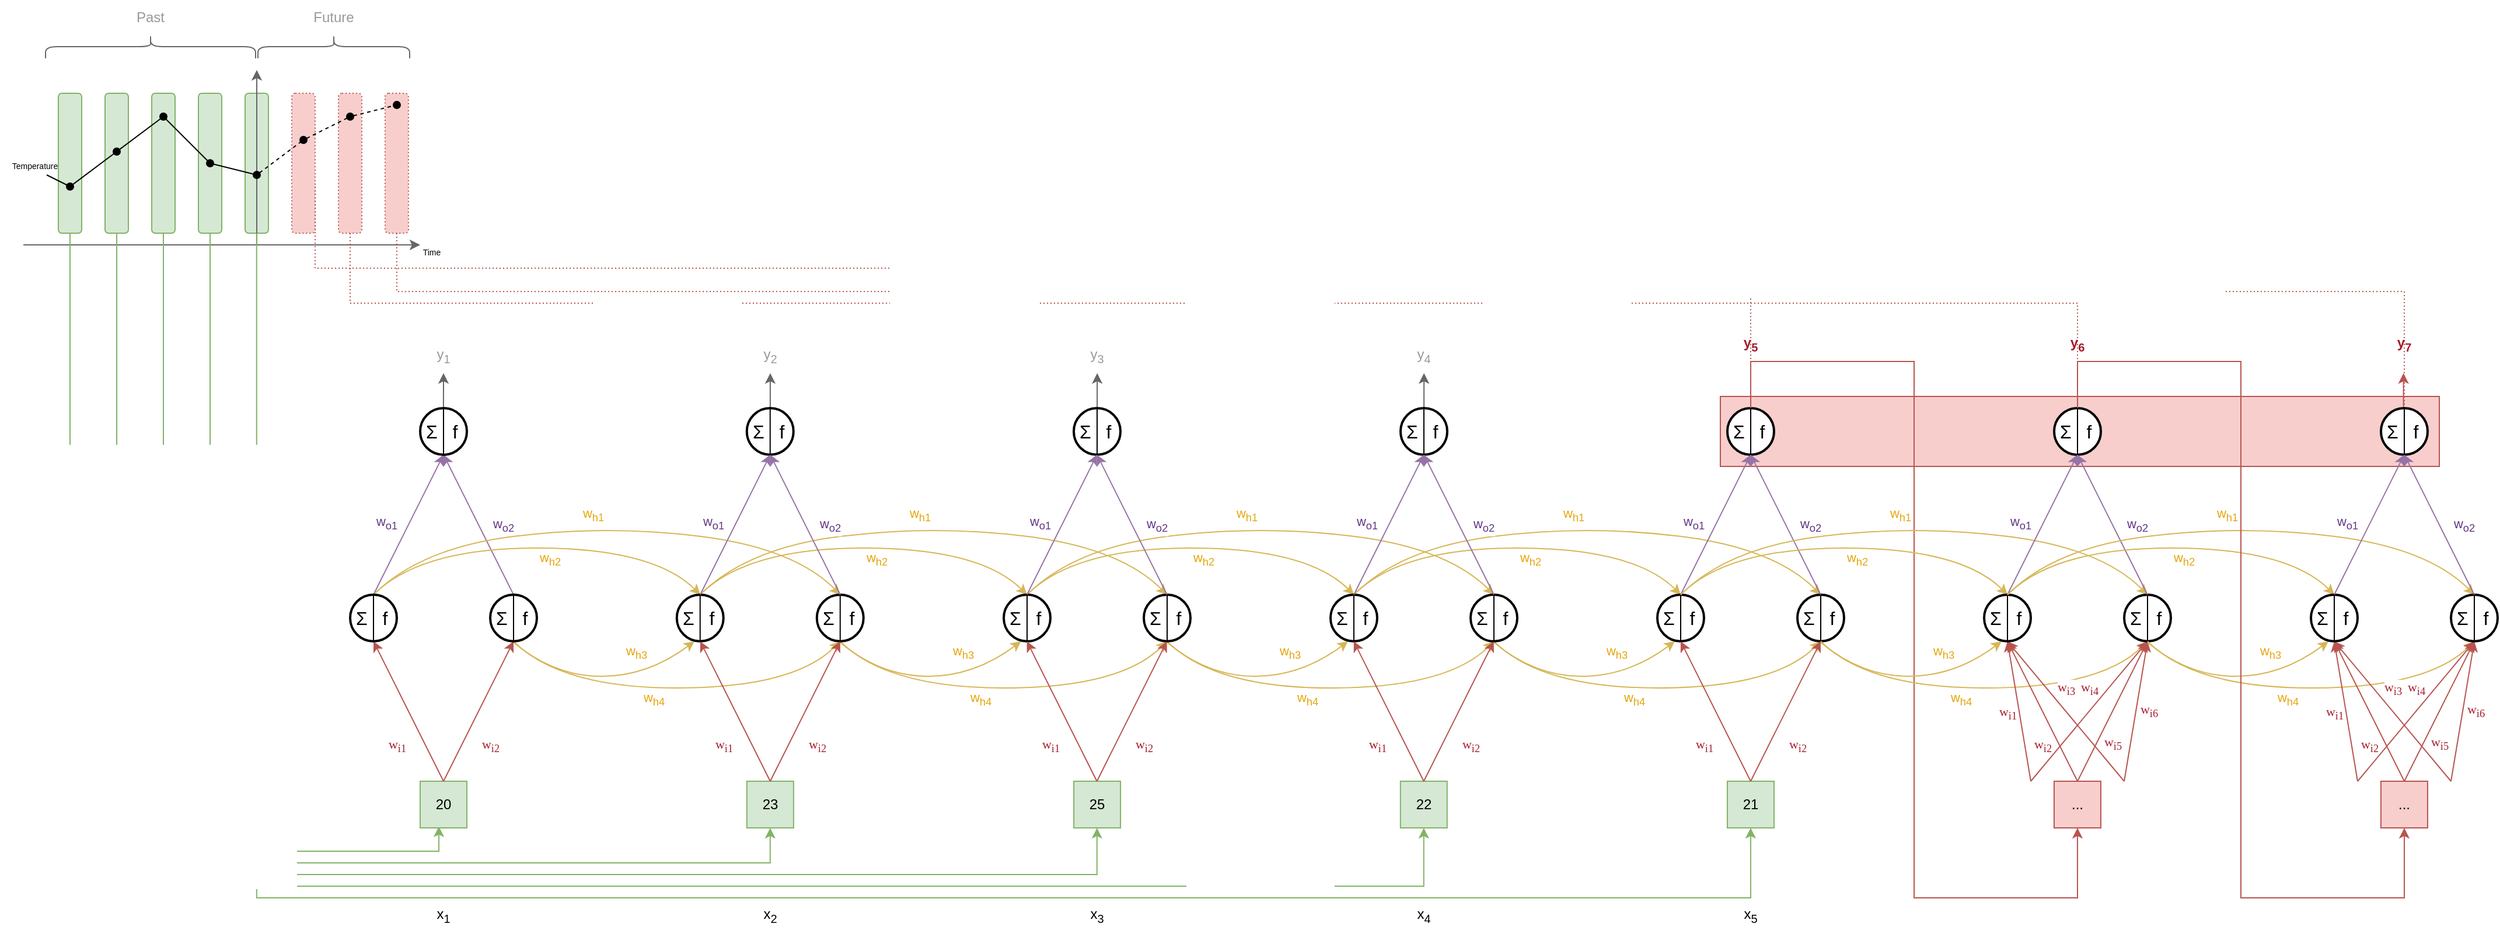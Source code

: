 <mxfile version="26.0.6">
  <diagram name="Page-1" id="HHO7tMF4Vck_DR756JE1">
    <mxGraphModel dx="4358" dy="1912" grid="1" gridSize="10" guides="1" tooltips="1" connect="1" arrows="1" fold="1" page="1" pageScale="1" pageWidth="827" pageHeight="1169" math="0" shadow="0">
      <root>
        <mxCell id="0" />
        <mxCell id="1" parent="0" />
        <mxCell id="7w4zLWjS5kB7MF0S2eMy-363" value="" style="rounded=1;whiteSpace=wrap;html=1;fillColor=#f8cecc;strokeColor=#b85450;dashed=1;dashPattern=1 2;" vertex="1" parent="1">
          <mxGeometry x="210" y="130" width="20" height="120" as="geometry" />
        </mxCell>
        <mxCell id="7w4zLWjS5kB7MF0S2eMy-353" value="" style="rounded=1;whiteSpace=wrap;html=1;fillColor=#d5e8d4;strokeColor=#82b366;" vertex="1" parent="1">
          <mxGeometry x="10" y="130" width="20" height="120" as="geometry" />
        </mxCell>
        <mxCell id="7w4zLWjS5kB7MF0S2eMy-352" value="" style="rounded=1;whiteSpace=wrap;html=1;fillColor=#d5e8d4;strokeColor=#82b366;" vertex="1" parent="1">
          <mxGeometry x="170" y="130" width="20" height="120" as="geometry" />
        </mxCell>
        <mxCell id="3cLOkpHJXaenaViT3jhE-11" value="" style="rounded=1;whiteSpace=wrap;html=1;fillColor=#d5e8d4;strokeColor=#82b366;" parent="1" vertex="1">
          <mxGeometry x="50" y="130" width="20" height="120" as="geometry" />
        </mxCell>
        <mxCell id="3cLOkpHJXaenaViT3jhE-10" value="" style="rounded=1;whiteSpace=wrap;html=1;fillColor=#d5e8d4;strokeColor=#82b366;" parent="1" vertex="1">
          <mxGeometry x="130" y="130" width="20" height="120" as="geometry" />
        </mxCell>
        <mxCell id="OHbJW_l4e2RDl2kT1JHy-32" value="" style="rounded=1;whiteSpace=wrap;html=1;fillColor=#d5e8d4;strokeColor=#82b366;" parent="1" vertex="1">
          <mxGeometry x="90" y="130" width="20" height="120" as="geometry" />
        </mxCell>
        <mxCell id="3cLOkpHJXaenaViT3jhE-6" style="rounded=0;orthogonalLoop=1;jettySize=auto;html=1;entryX=0.5;entryY=1;entryDx=0;entryDy=0;fillColor=#e1d5e7;strokeColor=#9673a6;exitX=1;exitY=0;exitDx=0;exitDy=0;" parent="1" source="OHbJW_l4e2RDl2kT1JHy-7" edge="1">
          <mxGeometry relative="1" as="geometry">
            <mxPoint x="340" y="440" as="targetPoint" />
          </mxGeometry>
        </mxCell>
        <mxCell id="7w4zLWjS5kB7MF0S2eMy-384" value="&lt;font style=&quot;font-size: 11px;&quot;&gt;&lt;span style=&quot;color: light-dark(rgb(97, 53, 131), rgb(237, 237, 237));&quot;&gt;w&lt;sub&gt;o1&lt;/sub&gt;&lt;/span&gt;&lt;/font&gt;" style="edgeLabel;html=1;align=center;verticalAlign=middle;resizable=0;points=[];" vertex="1" connectable="0" parent="3cLOkpHJXaenaViT3jhE-6">
          <mxGeometry x="0.451" y="-1" relative="1" as="geometry">
            <mxPoint x="-34" y="26" as="offset" />
          </mxGeometry>
        </mxCell>
        <mxCell id="OHbJW_l4e2RDl2kT1JHy-30" value="" style="endArrow=classic;html=1;rounded=0;fillColor=#f5f5f5;strokeColor=#666666;" parent="1" edge="1">
          <mxGeometry width="50" height="50" relative="1" as="geometry">
            <mxPoint x="-20" y="260" as="sourcePoint" />
            <mxPoint x="320" y="260" as="targetPoint" />
          </mxGeometry>
        </mxCell>
        <mxCell id="OHbJW_l4e2RDl2kT1JHy-36" value="" style="endArrow=classic;html=1;rounded=0;fillColor=#f5f5f5;strokeColor=#666666;" parent="1" edge="1">
          <mxGeometry width="50" height="50" relative="1" as="geometry">
            <mxPoint x="180" y="260" as="sourcePoint" />
            <mxPoint x="180" y="110" as="targetPoint" />
          </mxGeometry>
        </mxCell>
        <mxCell id="OHbJW_l4e2RDl2kT1JHy-34" style="edgeStyle=orthogonalEdgeStyle;rounded=0;orthogonalLoop=1;jettySize=auto;html=1;entryX=0.401;entryY=0.97;entryDx=0;entryDy=0;fillColor=#d5e8d4;strokeColor=#82b366;endArrow=classic;endFill=1;entryPerimeter=0;exitX=0.5;exitY=1;exitDx=0;exitDy=0;" parent="1" source="7w4zLWjS5kB7MF0S2eMy-353" edge="1">
          <mxGeometry relative="1" as="geometry">
            <Array as="points">
              <mxPoint x="20" y="780" />
              <mxPoint x="336" y="780" />
            </Array>
            <mxPoint x="336.04" y="758.8" as="targetPoint" />
          </mxGeometry>
        </mxCell>
        <mxCell id="OHbJW_l4e2RDl2kT1JHy-37" value="&lt;font style=&quot;font-size: 7px;&quot;&gt;Time&lt;/font&gt;" style="text;html=1;align=center;verticalAlign=middle;whiteSpace=wrap;rounded=0;" parent="1" vertex="1">
          <mxGeometry x="300" y="250" width="60" height="30" as="geometry" />
        </mxCell>
        <mxCell id="OHbJW_l4e2RDl2kT1JHy-48" value="20" style="rounded=0;whiteSpace=wrap;html=1;fillColor=#d5e8d4;strokeColor=#82b366;" parent="1" vertex="1">
          <mxGeometry x="320" y="720" width="40" height="40" as="geometry" />
        </mxCell>
        <mxCell id="OHbJW_l4e2RDl2kT1JHy-61" value="" style="endArrow=none;html=1;rounded=0;startArrow=none;startFill=0;" parent="1" edge="1">
          <mxGeometry width="50" height="50" relative="1" as="geometry">
            <mxPoint y="200" as="sourcePoint" />
            <mxPoint x="20" y="210" as="targetPoint" />
          </mxGeometry>
        </mxCell>
        <mxCell id="OHbJW_l4e2RDl2kT1JHy-62" value="" style="endArrow=none;html=1;rounded=0;startArrow=oval;startFill=1;" parent="1" edge="1">
          <mxGeometry width="50" height="50" relative="1" as="geometry">
            <mxPoint x="20" y="210" as="sourcePoint" />
            <mxPoint x="60" y="180" as="targetPoint" />
          </mxGeometry>
        </mxCell>
        <mxCell id="OHbJW_l4e2RDl2kT1JHy-65" value="" style="endArrow=none;html=1;rounded=0;startArrow=oval;startFill=1;" parent="1" edge="1">
          <mxGeometry width="50" height="50" relative="1" as="geometry">
            <mxPoint x="140" y="190" as="sourcePoint" />
            <mxPoint x="180" y="200" as="targetPoint" />
          </mxGeometry>
        </mxCell>
        <mxCell id="OHbJW_l4e2RDl2kT1JHy-67" value="" style="endArrow=none;html=1;rounded=0;startArrow=oval;startFill=1;dashed=1;" parent="1" edge="1">
          <mxGeometry width="50" height="50" relative="1" as="geometry">
            <mxPoint x="180" y="200" as="sourcePoint" />
            <mxPoint x="220" y="170" as="targetPoint" />
          </mxGeometry>
        </mxCell>
        <mxCell id="OHbJW_l4e2RDl2kT1JHy-69" value="&lt;font style=&quot;font-size: 7px;&quot;&gt;Temperature&lt;/font&gt;" style="text;html=1;align=center;verticalAlign=middle;whiteSpace=wrap;rounded=0;" parent="1" vertex="1">
          <mxGeometry x="-40" y="176" width="60" height="30" as="geometry" />
        </mxCell>
        <mxCell id="OHbJW_l4e2RDl2kT1JHy-70" value="" style="endArrow=none;html=1;rounded=0;startArrow=oval;startFill=1;" parent="1" edge="1">
          <mxGeometry width="50" height="50" relative="1" as="geometry">
            <mxPoint x="60" y="180" as="sourcePoint" />
            <mxPoint x="100" y="150" as="targetPoint" />
          </mxGeometry>
        </mxCell>
        <mxCell id="OHbJW_l4e2RDl2kT1JHy-71" value="" style="endArrow=oval;html=1;rounded=0;endFill=1;startArrow=oval;startFill=1;" parent="1" edge="1">
          <mxGeometry width="50" height="50" relative="1" as="geometry">
            <mxPoint x="100" y="150" as="sourcePoint" />
            <mxPoint x="100" y="150" as="targetPoint" />
          </mxGeometry>
        </mxCell>
        <mxCell id="OHbJW_l4e2RDl2kT1JHy-72" value="" style="endArrow=none;html=1;rounded=0;startArrow=oval;startFill=1;" parent="1" edge="1">
          <mxGeometry width="50" height="50" relative="1" as="geometry">
            <mxPoint x="100" y="150" as="sourcePoint" />
            <mxPoint x="140" y="190" as="targetPoint" />
          </mxGeometry>
        </mxCell>
        <mxCell id="OHbJW_l4e2RDl2kT1JHy-73" style="rounded=0;orthogonalLoop=1;jettySize=auto;html=1;fillColor=#f8cecc;strokeColor=#b85450;exitX=0.5;exitY=0;exitDx=0;exitDy=0;entryX=0.5;entryY=1;entryDx=0;entryDy=0;" parent="1" source="OHbJW_l4e2RDl2kT1JHy-48" target="OHbJW_l4e2RDl2kT1JHy-1" edge="1">
          <mxGeometry relative="1" as="geometry">
            <mxPoint x="249.9" y="410" as="sourcePoint" />
            <mxPoint x="400.9" y="400" as="targetPoint" />
          </mxGeometry>
        </mxCell>
        <mxCell id="OHbJW_l4e2RDl2kT1JHy-74" value="&lt;font color=&quot;#a51d2d&quot;&gt;w&lt;sub&gt;i1&lt;/sub&gt;&lt;/font&gt;" style="edgeLabel;html=1;align=center;verticalAlign=middle;resizable=0;points=[];fontFamily=Times New Roman;" parent="OHbJW_l4e2RDl2kT1JHy-73" vertex="1" connectable="0">
          <mxGeometry x="-0.259" relative="1" as="geometry">
            <mxPoint x="-18" y="14" as="offset" />
          </mxGeometry>
        </mxCell>
        <mxCell id="3cLOkpHJXaenaViT3jhE-5" style="rounded=0;orthogonalLoop=1;jettySize=auto;html=1;entryX=0.5;entryY=1;entryDx=0;entryDy=0;fillColor=#e1d5e7;strokeColor=#9673a6;exitX=1;exitY=0;exitDx=0;exitDy=0;" parent="1" source="7w4zLWjS5kB7MF0S2eMy-67" edge="1">
          <mxGeometry relative="1" as="geometry">
            <mxPoint x="340" y="440" as="targetPoint" />
          </mxGeometry>
        </mxCell>
        <mxCell id="3cLOkpHJXaenaViT3jhE-9" value="&lt;span style=&quot;color: light-dark(rgb(97, 53, 131), rgb(237, 237, 237));&quot;&gt;w&lt;sub&gt;o2&lt;/sub&gt;&lt;/span&gt;" style="edgeLabel;html=1;align=center;verticalAlign=middle;resizable=0;points=[];" parent="3cLOkpHJXaenaViT3jhE-5" vertex="1" connectable="0">
          <mxGeometry x="-0.205" y="3" relative="1" as="geometry">
            <mxPoint x="17" y="-13" as="offset" />
          </mxGeometry>
        </mxCell>
        <mxCell id="OHbJW_l4e2RDl2kT1JHy-85" style="rounded=0;orthogonalLoop=1;jettySize=auto;html=1;fillColor=#f8cecc;strokeColor=#b85450;exitX=0.5;exitY=0;exitDx=0;exitDy=0;entryX=0.5;entryY=1;entryDx=0;entryDy=0;" parent="1" source="OHbJW_l4e2RDl2kT1JHy-48" target="OHbJW_l4e2RDl2kT1JHy-77" edge="1">
          <mxGeometry relative="1" as="geometry">
            <mxPoint x="249.9" y="370" as="sourcePoint" />
            <mxPoint x="409.9" y="328" as="targetPoint" />
          </mxGeometry>
        </mxCell>
        <mxCell id="OHbJW_l4e2RDl2kT1JHy-86" value="&lt;font color=&quot;#a51d2d&quot;&gt;w&lt;sub&gt;i2&lt;/sub&gt;&lt;/font&gt;" style="edgeLabel;html=1;align=center;verticalAlign=middle;resizable=0;points=[];fontFamily=Times New Roman;" parent="OHbJW_l4e2RDl2kT1JHy-85" vertex="1" connectable="0">
          <mxGeometry x="-0.259" relative="1" as="geometry">
            <mxPoint x="18" y="14" as="offset" />
          </mxGeometry>
        </mxCell>
        <mxCell id="3cLOkpHJXaenaViT3jhE-22" value="23" style="rounded=0;whiteSpace=wrap;html=1;fillColor=#d5e8d4;strokeColor=#82b366;" parent="1" vertex="1">
          <mxGeometry x="599.93" y="720" width="40" height="40" as="geometry" />
        </mxCell>
        <mxCell id="3cLOkpHJXaenaViT3jhE-53" value="25" style="rounded=0;whiteSpace=wrap;html=1;fillColor=#d5e8d4;strokeColor=#82b366;" parent="1" vertex="1">
          <mxGeometry x="880.06" y="720" width="40" height="40" as="geometry" />
        </mxCell>
        <mxCell id="3cLOkpHJXaenaViT3jhE-74" style="edgeStyle=orthogonalEdgeStyle;rounded=0;orthogonalLoop=1;jettySize=auto;html=1;entryX=0.5;entryY=1;entryDx=0;entryDy=0;fillColor=#d5e8d4;strokeColor=#82b366;endArrow=classic;endFill=1;exitX=0.5;exitY=1;exitDx=0;exitDy=0;" parent="1" edge="1" source="3cLOkpHJXaenaViT3jhE-11">
          <mxGeometry relative="1" as="geometry">
            <Array as="points">
              <mxPoint x="60" y="790" />
              <mxPoint x="620" y="790" />
            </Array>
            <mxPoint x="140" y="250" as="sourcePoint" />
            <mxPoint x="619.9" y="760" as="targetPoint" />
          </mxGeometry>
        </mxCell>
        <mxCell id="3cLOkpHJXaenaViT3jhE-75" style="edgeStyle=orthogonalEdgeStyle;rounded=0;orthogonalLoop=1;jettySize=auto;html=1;entryX=0.5;entryY=1;entryDx=0;entryDy=0;fillColor=#d5e8d4;strokeColor=#82b366;endArrow=classic;endFill=1;exitX=0.5;exitY=1;exitDx=0;exitDy=0;" parent="1" edge="1" source="OHbJW_l4e2RDl2kT1JHy-32">
          <mxGeometry relative="1" as="geometry">
            <Array as="points">
              <mxPoint x="100" y="800" />
              <mxPoint x="900" y="800" />
            </Array>
            <mxPoint x="180" y="250" as="sourcePoint" />
            <mxPoint x="899.9" y="760" as="targetPoint" />
          </mxGeometry>
        </mxCell>
        <mxCell id="3cLOkpHJXaenaViT3jhE-78" value="" style="curved=1;endArrow=classic;html=1;rounded=0;exitX=0.56;exitY=1.014;exitDx=0;exitDy=0;exitPerimeter=0;entryX=0.5;entryY=1;entryDx=0;entryDy=0;fillColor=#fff2cc;strokeColor=#d6b656;" parent="1" edge="1">
          <mxGeometry width="50" height="50" relative="1" as="geometry">
            <mxPoint x="400" y="601.0" as="sourcePoint" />
            <mxPoint x="555" y="600.0" as="targetPoint" />
            <Array as="points">
              <mxPoint x="435" y="630.0" />
              <mxPoint x="515" y="630.0" />
            </Array>
          </mxGeometry>
        </mxCell>
        <mxCell id="3cLOkpHJXaenaViT3jhE-87" value="&lt;span style=&quot;color: light-dark(rgb(229, 165, 10), rgb(237, 237, 237));&quot;&gt;w&lt;sub&gt;h3&lt;/sub&gt;&lt;/span&gt;" style="edgeLabel;html=1;align=center;verticalAlign=middle;resizable=0;points=[];" parent="3cLOkpHJXaenaViT3jhE-78" vertex="1" connectable="0">
          <mxGeometry x="0.314" y="5" relative="1" as="geometry">
            <mxPoint y="-15" as="offset" />
          </mxGeometry>
        </mxCell>
        <mxCell id="3cLOkpHJXaenaViT3jhE-79" value="" style="curved=1;endArrow=classic;html=1;rounded=0;exitX=0.5;exitY=1;exitDx=0;exitDy=0;entryX=0.5;entryY=1;entryDx=0;entryDy=0;fillColor=#fff2cc;strokeColor=#d6b656;" parent="1" edge="1">
          <mxGeometry width="50" height="50" relative="1" as="geometry">
            <mxPoint x="280.03" y="560.0" as="sourcePoint" />
            <mxPoint x="560.03" y="560.0" as="targetPoint" />
            <Array as="points">
              <mxPoint x="320.13" y="520" />
              <mxPoint x="519.93" y="520.0" />
            </Array>
          </mxGeometry>
        </mxCell>
        <mxCell id="3cLOkpHJXaenaViT3jhE-86" value="&lt;span style=&quot;color: light-dark(rgb(229, 165, 10), rgb(237, 237, 237));&quot;&gt;w&lt;sub&gt;h2&lt;/sub&gt;&lt;/span&gt;" style="edgeLabel;html=1;align=center;verticalAlign=middle;resizable=0;points=[];" parent="3cLOkpHJXaenaViT3jhE-79" vertex="1" connectable="0">
          <mxGeometry x="0.093" relative="1" as="geometry">
            <mxPoint x="-4" y="10" as="offset" />
          </mxGeometry>
        </mxCell>
        <mxCell id="3cLOkpHJXaenaViT3jhE-83" value="" style="curved=1;endArrow=classic;html=1;rounded=0;exitX=0.5;exitY=1;exitDx=0;exitDy=0;entryX=0.5;entryY=1;entryDx=0;entryDy=0;fillColor=#fff2cc;strokeColor=#d6b656;" parent="1" edge="1">
          <mxGeometry width="50" height="50" relative="1" as="geometry">
            <mxPoint x="400" y="600.0" as="sourcePoint" />
            <mxPoint x="680" y="600.0" as="targetPoint" />
            <Array as="points">
              <mxPoint x="440.13" y="640.0" />
              <mxPoint x="639.9" y="640.0" />
            </Array>
          </mxGeometry>
        </mxCell>
        <mxCell id="3cLOkpHJXaenaViT3jhE-89" value="&lt;span style=&quot;color: light-dark(rgb(229, 165, 10), rgb(237, 237, 237));&quot;&gt;w&lt;sub&gt;h4&lt;/sub&gt;&lt;/span&gt;" style="edgeLabel;html=1;align=center;verticalAlign=middle;resizable=0;points=[];" parent="3cLOkpHJXaenaViT3jhE-83" vertex="1" connectable="0">
          <mxGeometry x="-0.093" y="1" relative="1" as="geometry">
            <mxPoint x="-6" y="11" as="offset" />
          </mxGeometry>
        </mxCell>
        <mxCell id="3cLOkpHJXaenaViT3jhE-84" value="" style="curved=1;endArrow=classic;html=1;rounded=0;exitX=0.5;exitY=1;exitDx=0;exitDy=0;entryX=0.5;entryY=0;entryDx=0;entryDy=0;fillColor=#fff2cc;strokeColor=#d6b656;" parent="1" edge="1">
          <mxGeometry width="50" height="50" relative="1" as="geometry">
            <mxPoint x="280" y="560.0" as="sourcePoint" />
            <mxPoint x="680.03" y="560" as="targetPoint" />
            <Array as="points">
              <mxPoint x="320.13" y="520" />
              <mxPoint x="480.13" y="500" />
              <mxPoint x="640.13" y="520" />
            </Array>
          </mxGeometry>
        </mxCell>
        <mxCell id="3cLOkpHJXaenaViT3jhE-85" value="&lt;span style=&quot;color: light-dark(rgb(229, 165, 10), rgb(237, 237, 237));&quot;&gt;w&lt;sub&gt;h1&lt;/sub&gt;&lt;/span&gt;" style="edgeLabel;html=1;align=center;verticalAlign=middle;resizable=0;points=[];" parent="3cLOkpHJXaenaViT3jhE-84" vertex="1" connectable="0">
          <mxGeometry x="-0.057" y="1" relative="1" as="geometry">
            <mxPoint y="-9" as="offset" />
          </mxGeometry>
        </mxCell>
        <mxCell id="3cLOkpHJXaenaViT3jhE-98" value="" style="endArrow=classic;html=1;rounded=0;fillColor=#f5f5f5;strokeColor=#666666;" parent="1" edge="1">
          <mxGeometry width="50" height="50" relative="1" as="geometry">
            <mxPoint x="339.97" y="400" as="sourcePoint" />
            <mxPoint x="340" y="370" as="targetPoint" />
          </mxGeometry>
        </mxCell>
        <mxCell id="3cLOkpHJXaenaViT3jhE-101" value="y&lt;sub&gt;1&lt;/sub&gt;" style="text;html=1;align=center;verticalAlign=middle;whiteSpace=wrap;rounded=0;fontColor=light-dark(#9a9996, #ededed);" parent="1" vertex="1">
          <mxGeometry x="329.97" y="340" width="20" height="30" as="geometry" />
        </mxCell>
        <mxCell id="3cLOkpHJXaenaViT3jhE-104" value="x&lt;sub&gt;1&lt;/sub&gt;" style="text;html=1;align=center;verticalAlign=middle;whiteSpace=wrap;rounded=0;" parent="1" vertex="1">
          <mxGeometry x="309.96" y="820" width="60" height="30" as="geometry" />
        </mxCell>
        <mxCell id="3cLOkpHJXaenaViT3jhE-105" value="x&lt;sub&gt;2&lt;/sub&gt;" style="text;html=1;align=center;verticalAlign=middle;whiteSpace=wrap;rounded=0;" parent="1" vertex="1">
          <mxGeometry x="589.86" y="820" width="60" height="30" as="geometry" />
        </mxCell>
        <mxCell id="3cLOkpHJXaenaViT3jhE-106" value="x&lt;sub&gt;3&lt;/sub&gt;" style="text;html=1;align=center;verticalAlign=middle;whiteSpace=wrap;rounded=0;" parent="1" vertex="1">
          <mxGeometry x="869.83" y="820" width="60" height="30" as="geometry" />
        </mxCell>
        <mxCell id="7w4zLWjS5kB7MF0S2eMy-11" value="22" style="rounded=0;whiteSpace=wrap;html=1;fillColor=#d5e8d4;strokeColor=#82b366;" vertex="1" parent="1">
          <mxGeometry x="1159.9" y="720" width="40" height="40" as="geometry" />
        </mxCell>
        <mxCell id="OHbJW_l4e2RDl2kT1JHy-77" value="" style="ellipse;whiteSpace=wrap;html=1;aspect=fixed;strokeWidth=2;" parent="1" vertex="1">
          <mxGeometry x="380" y="560" width="40" height="40" as="geometry" />
        </mxCell>
        <mxCell id="OHbJW_l4e2RDl2kT1JHy-80" value="" style="endArrow=none;html=1;rounded=0;entryX=0.5;entryY=0;entryDx=0;entryDy=0;exitX=0.5;exitY=1;exitDx=0;exitDy=0;" parent="1" source="OHbJW_l4e2RDl2kT1JHy-77" target="OHbJW_l4e2RDl2kT1JHy-77" edge="1">
          <mxGeometry width="50" height="50" relative="1" as="geometry">
            <mxPoint x="230" y="1030" as="sourcePoint" />
            <mxPoint x="280" y="980" as="targetPoint" />
          </mxGeometry>
        </mxCell>
        <mxCell id="OHbJW_l4e2RDl2kT1JHy-1" value="" style="ellipse;whiteSpace=wrap;html=1;aspect=fixed;strokeWidth=2;" parent="1" vertex="1">
          <mxGeometry x="260" y="560" width="40" height="40" as="geometry" />
        </mxCell>
        <mxCell id="OHbJW_l4e2RDl2kT1JHy-5" value="" style="endArrow=none;html=1;rounded=0;entryX=0.5;entryY=0;entryDx=0;entryDy=0;exitX=0.5;exitY=1;exitDx=0;exitDy=0;" parent="1" source="OHbJW_l4e2RDl2kT1JHy-1" target="OHbJW_l4e2RDl2kT1JHy-1" edge="1">
          <mxGeometry width="50" height="50" relative="1" as="geometry">
            <mxPoint x="110.0" y="1030" as="sourcePoint" />
            <mxPoint x="160.0" y="980" as="targetPoint" />
          </mxGeometry>
        </mxCell>
        <mxCell id="OHbJW_l4e2RDl2kT1JHy-7" value="&lt;div align=&quot;center&quot;&gt;&lt;font style=&quot;font-size: 16px;&quot;&gt;Σ&lt;/font&gt;&lt;/div&gt;" style="text;html=1;align=center;verticalAlign=middle;whiteSpace=wrap;rounded=0;" parent="1" vertex="1">
          <mxGeometry x="260" y="560" width="20" height="40" as="geometry" />
        </mxCell>
        <mxCell id="7w4zLWjS5kB7MF0S2eMy-42" value="&lt;font style=&quot;font-size: 16px;&quot;&gt;f&lt;/font&gt;" style="text;html=1;align=center;verticalAlign=middle;whiteSpace=wrap;rounded=0;" vertex="1" parent="1">
          <mxGeometry x="280" y="560" width="20" height="40" as="geometry" />
        </mxCell>
        <mxCell id="7w4zLWjS5kB7MF0S2eMy-67" value="&lt;div align=&quot;center&quot;&gt;&lt;font style=&quot;font-size: 16px;&quot;&gt;Σ&lt;/font&gt;&lt;/div&gt;" style="text;html=1;align=center;verticalAlign=middle;whiteSpace=wrap;rounded=0;" vertex="1" parent="1">
          <mxGeometry x="380" y="560" width="20" height="40" as="geometry" />
        </mxCell>
        <mxCell id="7w4zLWjS5kB7MF0S2eMy-68" value="&lt;font style=&quot;font-size: 16px;&quot;&gt;f&lt;/font&gt;" style="text;html=1;align=center;verticalAlign=middle;whiteSpace=wrap;rounded=0;" vertex="1" parent="1">
          <mxGeometry x="400" y="560" width="20" height="40" as="geometry" />
        </mxCell>
        <mxCell id="7w4zLWjS5kB7MF0S2eMy-69" value="" style="ellipse;whiteSpace=wrap;html=1;aspect=fixed;strokeWidth=2;" vertex="1" parent="1">
          <mxGeometry x="320" y="400" width="40" height="40" as="geometry" />
        </mxCell>
        <mxCell id="7w4zLWjS5kB7MF0S2eMy-70" value="" style="endArrow=none;html=1;rounded=0;entryX=0.5;entryY=0;entryDx=0;entryDy=0;exitX=0.5;exitY=1;exitDx=0;exitDy=0;" edge="1" parent="1" source="7w4zLWjS5kB7MF0S2eMy-69" target="7w4zLWjS5kB7MF0S2eMy-69">
          <mxGeometry width="50" height="50" relative="1" as="geometry">
            <mxPoint x="170.0" y="870" as="sourcePoint" />
            <mxPoint x="220.0" y="820" as="targetPoint" />
          </mxGeometry>
        </mxCell>
        <mxCell id="7w4zLWjS5kB7MF0S2eMy-71" value="&lt;div align=&quot;center&quot;&gt;&lt;font style=&quot;font-size: 16px;&quot;&gt;Σ&lt;/font&gt;&lt;/div&gt;" style="text;html=1;align=center;verticalAlign=middle;whiteSpace=wrap;rounded=0;" vertex="1" parent="1">
          <mxGeometry x="320" y="400" width="20" height="40" as="geometry" />
        </mxCell>
        <mxCell id="7w4zLWjS5kB7MF0S2eMy-72" value="&lt;font style=&quot;font-size: 16px;&quot;&gt;f&lt;/font&gt;" style="text;html=1;align=center;verticalAlign=middle;whiteSpace=wrap;rounded=0;" vertex="1" parent="1">
          <mxGeometry x="340" y="400" width="20" height="40" as="geometry" />
        </mxCell>
        <mxCell id="7w4zLWjS5kB7MF0S2eMy-145" value="" style="curved=1;endArrow=classic;html=1;rounded=0;exitX=0.56;exitY=1.014;exitDx=0;exitDy=0;exitPerimeter=0;entryX=0.5;entryY=1;entryDx=0;entryDy=0;fillColor=#fff2cc;strokeColor=#d6b656;" edge="1" parent="1">
          <mxGeometry width="50" height="50" relative="1" as="geometry">
            <mxPoint x="679.87" y="601.0" as="sourcePoint" />
            <mxPoint x="834.87" y="600.0" as="targetPoint" />
            <Array as="points">
              <mxPoint x="714.87" y="630.0" />
              <mxPoint x="794.87" y="630.0" />
            </Array>
          </mxGeometry>
        </mxCell>
        <mxCell id="7w4zLWjS5kB7MF0S2eMy-146" value="&lt;span style=&quot;color: light-dark(rgb(229, 165, 10), rgb(237, 237, 237));&quot;&gt;w&lt;sub&gt;h3&lt;/sub&gt;&lt;/span&gt;" style="edgeLabel;html=1;align=center;verticalAlign=middle;resizable=0;points=[];" vertex="1" connectable="0" parent="7w4zLWjS5kB7MF0S2eMy-145">
          <mxGeometry x="0.314" y="5" relative="1" as="geometry">
            <mxPoint y="-15" as="offset" />
          </mxGeometry>
        </mxCell>
        <mxCell id="7w4zLWjS5kB7MF0S2eMy-147" value="" style="curved=1;endArrow=classic;html=1;rounded=0;exitX=0.5;exitY=1;exitDx=0;exitDy=0;entryX=0.5;entryY=1;entryDx=0;entryDy=0;fillColor=#fff2cc;strokeColor=#d6b656;" edge="1" parent="1">
          <mxGeometry width="50" height="50" relative="1" as="geometry">
            <mxPoint x="559.9" y="560.0" as="sourcePoint" />
            <mxPoint x="839.9" y="560.0" as="targetPoint" />
            <Array as="points">
              <mxPoint x="600.0" y="520" />
              <mxPoint x="799.8" y="520.0" />
            </Array>
          </mxGeometry>
        </mxCell>
        <mxCell id="7w4zLWjS5kB7MF0S2eMy-148" value="&lt;span style=&quot;color: light-dark(rgb(229, 165, 10), rgb(237, 237, 237));&quot;&gt;w&lt;sub&gt;h2&lt;/sub&gt;&lt;/span&gt;" style="edgeLabel;html=1;align=center;verticalAlign=middle;resizable=0;points=[];" vertex="1" connectable="0" parent="7w4zLWjS5kB7MF0S2eMy-147">
          <mxGeometry x="0.093" relative="1" as="geometry">
            <mxPoint x="-4" y="10" as="offset" />
          </mxGeometry>
        </mxCell>
        <mxCell id="7w4zLWjS5kB7MF0S2eMy-149" value="" style="curved=1;endArrow=classic;html=1;rounded=0;exitX=0.5;exitY=1;exitDx=0;exitDy=0;entryX=0.5;entryY=1;entryDx=0;entryDy=0;fillColor=#fff2cc;strokeColor=#d6b656;" edge="1" parent="1">
          <mxGeometry width="50" height="50" relative="1" as="geometry">
            <mxPoint x="679.87" y="600.0" as="sourcePoint" />
            <mxPoint x="959.87" y="600.0" as="targetPoint" />
            <Array as="points">
              <mxPoint x="720.0" y="640.0" />
              <mxPoint x="919.77" y="640.0" />
            </Array>
          </mxGeometry>
        </mxCell>
        <mxCell id="7w4zLWjS5kB7MF0S2eMy-150" value="&lt;span style=&quot;color: light-dark(rgb(229, 165, 10), rgb(237, 237, 237));&quot;&gt;w&lt;sub&gt;h4&lt;/sub&gt;&lt;/span&gt;" style="edgeLabel;html=1;align=center;verticalAlign=middle;resizable=0;points=[];" vertex="1" connectable="0" parent="7w4zLWjS5kB7MF0S2eMy-149">
          <mxGeometry x="-0.093" y="1" relative="1" as="geometry">
            <mxPoint x="-6" y="11" as="offset" />
          </mxGeometry>
        </mxCell>
        <mxCell id="7w4zLWjS5kB7MF0S2eMy-151" value="" style="curved=1;endArrow=classic;html=1;rounded=0;exitX=0.5;exitY=1;exitDx=0;exitDy=0;entryX=0.5;entryY=0;entryDx=0;entryDy=0;fillColor=#fff2cc;strokeColor=#d6b656;" edge="1" parent="1">
          <mxGeometry width="50" height="50" relative="1" as="geometry">
            <mxPoint x="559.87" y="560.0" as="sourcePoint" />
            <mxPoint x="959.9" y="560" as="targetPoint" />
            <Array as="points">
              <mxPoint x="600.0" y="520" />
              <mxPoint x="760.0" y="500" />
              <mxPoint x="920.0" y="520" />
            </Array>
          </mxGeometry>
        </mxCell>
        <mxCell id="7w4zLWjS5kB7MF0S2eMy-152" value="&lt;span style=&quot;color: light-dark(rgb(229, 165, 10), rgb(237, 237, 237));&quot;&gt;w&lt;sub&gt;h1&lt;/sub&gt;&lt;/span&gt;" style="edgeLabel;html=1;align=center;verticalAlign=middle;resizable=0;points=[];" vertex="1" connectable="0" parent="7w4zLWjS5kB7MF0S2eMy-151">
          <mxGeometry x="-0.057" y="1" relative="1" as="geometry">
            <mxPoint y="-9" as="offset" />
          </mxGeometry>
        </mxCell>
        <mxCell id="7w4zLWjS5kB7MF0S2eMy-153" value="" style="endArrow=classic;html=1;rounded=0;fillColor=#f5f5f5;strokeColor=#666666;" edge="1" parent="1">
          <mxGeometry width="50" height="50" relative="1" as="geometry">
            <mxPoint x="619.93" y="400" as="sourcePoint" />
            <mxPoint x="619.96" y="370" as="targetPoint" />
          </mxGeometry>
        </mxCell>
        <mxCell id="7w4zLWjS5kB7MF0S2eMy-154" value="y&lt;sub&gt;2&lt;/sub&gt;" style="text;html=1;align=center;verticalAlign=middle;whiteSpace=wrap;rounded=0;fontColor=light-dark(#9a9996, #ededed);" vertex="1" parent="1">
          <mxGeometry x="609.93" y="340" width="20" height="30" as="geometry" />
        </mxCell>
        <mxCell id="7w4zLWjS5kB7MF0S2eMy-163" value="" style="ellipse;whiteSpace=wrap;html=1;aspect=fixed;strokeWidth=2;" vertex="1" parent="1">
          <mxGeometry x="659.87" y="560" width="40" height="40" as="geometry" />
        </mxCell>
        <mxCell id="7w4zLWjS5kB7MF0S2eMy-164" value="" style="endArrow=none;html=1;rounded=0;entryX=0.5;entryY=0;entryDx=0;entryDy=0;exitX=0.5;exitY=1;exitDx=0;exitDy=0;" edge="1" parent="1" source="7w4zLWjS5kB7MF0S2eMy-163" target="7w4zLWjS5kB7MF0S2eMy-163">
          <mxGeometry width="50" height="50" relative="1" as="geometry">
            <mxPoint x="509.87" y="1030" as="sourcePoint" />
            <mxPoint x="559.87" y="980" as="targetPoint" />
          </mxGeometry>
        </mxCell>
        <mxCell id="7w4zLWjS5kB7MF0S2eMy-165" value="" style="ellipse;whiteSpace=wrap;html=1;aspect=fixed;strokeWidth=2;" vertex="1" parent="1">
          <mxGeometry x="539.87" y="560" width="40" height="40" as="geometry" />
        </mxCell>
        <mxCell id="7w4zLWjS5kB7MF0S2eMy-166" value="" style="endArrow=none;html=1;rounded=0;entryX=0.5;entryY=0;entryDx=0;entryDy=0;exitX=0.5;exitY=1;exitDx=0;exitDy=0;" edge="1" parent="1" source="7w4zLWjS5kB7MF0S2eMy-165" target="7w4zLWjS5kB7MF0S2eMy-165">
          <mxGeometry width="50" height="50" relative="1" as="geometry">
            <mxPoint x="389.87" y="1030" as="sourcePoint" />
            <mxPoint x="439.87" y="980" as="targetPoint" />
          </mxGeometry>
        </mxCell>
        <mxCell id="7w4zLWjS5kB7MF0S2eMy-167" value="&lt;div align=&quot;center&quot;&gt;&lt;font style=&quot;font-size: 16px;&quot;&gt;Σ&lt;/font&gt;&lt;/div&gt;" style="text;html=1;align=center;verticalAlign=middle;whiteSpace=wrap;rounded=0;" vertex="1" parent="1">
          <mxGeometry x="539.87" y="560" width="20" height="40" as="geometry" />
        </mxCell>
        <mxCell id="7w4zLWjS5kB7MF0S2eMy-168" value="&lt;font style=&quot;font-size: 16px;&quot;&gt;f&lt;/font&gt;" style="text;html=1;align=center;verticalAlign=middle;whiteSpace=wrap;rounded=0;" vertex="1" parent="1">
          <mxGeometry x="559.87" y="560" width="20" height="40" as="geometry" />
        </mxCell>
        <mxCell id="7w4zLWjS5kB7MF0S2eMy-169" value="&lt;div align=&quot;center&quot;&gt;&lt;font style=&quot;font-size: 16px;&quot;&gt;Σ&lt;/font&gt;&lt;/div&gt;" style="text;html=1;align=center;verticalAlign=middle;whiteSpace=wrap;rounded=0;" vertex="1" parent="1">
          <mxGeometry x="659.87" y="560" width="20" height="40" as="geometry" />
        </mxCell>
        <mxCell id="7w4zLWjS5kB7MF0S2eMy-170" value="&lt;font style=&quot;font-size: 16px;&quot;&gt;f&lt;/font&gt;" style="text;html=1;align=center;verticalAlign=middle;whiteSpace=wrap;rounded=0;" vertex="1" parent="1">
          <mxGeometry x="679.87" y="560" width="20" height="40" as="geometry" />
        </mxCell>
        <mxCell id="7w4zLWjS5kB7MF0S2eMy-171" value="" style="ellipse;whiteSpace=wrap;html=1;aspect=fixed;strokeWidth=2;" vertex="1" parent="1">
          <mxGeometry x="599.87" y="400" width="40" height="40" as="geometry" />
        </mxCell>
        <mxCell id="7w4zLWjS5kB7MF0S2eMy-172" value="" style="endArrow=none;html=1;rounded=0;entryX=0.5;entryY=0;entryDx=0;entryDy=0;exitX=0.5;exitY=1;exitDx=0;exitDy=0;" edge="1" parent="1" source="7w4zLWjS5kB7MF0S2eMy-171" target="7w4zLWjS5kB7MF0S2eMy-171">
          <mxGeometry width="50" height="50" relative="1" as="geometry">
            <mxPoint x="449.87" y="870" as="sourcePoint" />
            <mxPoint x="499.87" y="820" as="targetPoint" />
          </mxGeometry>
        </mxCell>
        <mxCell id="7w4zLWjS5kB7MF0S2eMy-173" value="&lt;div align=&quot;center&quot;&gt;&lt;font style=&quot;font-size: 16px;&quot;&gt;Σ&lt;/font&gt;&lt;/div&gt;" style="text;html=1;align=center;verticalAlign=middle;whiteSpace=wrap;rounded=0;" vertex="1" parent="1">
          <mxGeometry x="599.87" y="400" width="20" height="40" as="geometry" />
        </mxCell>
        <mxCell id="7w4zLWjS5kB7MF0S2eMy-174" value="&lt;font style=&quot;font-size: 16px;&quot;&gt;f&lt;/font&gt;" style="text;html=1;align=center;verticalAlign=middle;whiteSpace=wrap;rounded=0;" vertex="1" parent="1">
          <mxGeometry x="619.87" y="400" width="20" height="40" as="geometry" />
        </mxCell>
        <mxCell id="7w4zLWjS5kB7MF0S2eMy-200" value="" style="curved=1;endArrow=classic;html=1;rounded=0;exitX=0.56;exitY=1.014;exitDx=0;exitDy=0;exitPerimeter=0;entryX=0.5;entryY=1;entryDx=0;entryDy=0;fillColor=#fff2cc;strokeColor=#d6b656;" edge="1" parent="1">
          <mxGeometry width="50" height="50" relative="1" as="geometry">
            <mxPoint x="960" y="601.0" as="sourcePoint" />
            <mxPoint x="1115" y="600.0" as="targetPoint" />
            <Array as="points">
              <mxPoint x="995" y="630.0" />
              <mxPoint x="1075" y="630.0" />
            </Array>
          </mxGeometry>
        </mxCell>
        <mxCell id="7w4zLWjS5kB7MF0S2eMy-201" value="&lt;span style=&quot;color: light-dark(rgb(229, 165, 10), rgb(237, 237, 237));&quot;&gt;w&lt;sub&gt;h3&lt;/sub&gt;&lt;/span&gt;" style="edgeLabel;html=1;align=center;verticalAlign=middle;resizable=0;points=[];" vertex="1" connectable="0" parent="7w4zLWjS5kB7MF0S2eMy-200">
          <mxGeometry x="0.314" y="5" relative="1" as="geometry">
            <mxPoint y="-15" as="offset" />
          </mxGeometry>
        </mxCell>
        <mxCell id="7w4zLWjS5kB7MF0S2eMy-202" value="" style="curved=1;endArrow=classic;html=1;rounded=0;exitX=0.5;exitY=1;exitDx=0;exitDy=0;entryX=0.5;entryY=1;entryDx=0;entryDy=0;fillColor=#fff2cc;strokeColor=#d6b656;" edge="1" parent="1">
          <mxGeometry width="50" height="50" relative="1" as="geometry">
            <mxPoint x="840.03" y="560.0" as="sourcePoint" />
            <mxPoint x="1120.03" y="560.0" as="targetPoint" />
            <Array as="points">
              <mxPoint x="880.13" y="520" />
              <mxPoint x="1079.93" y="520.0" />
            </Array>
          </mxGeometry>
        </mxCell>
        <mxCell id="7w4zLWjS5kB7MF0S2eMy-203" value="&lt;span style=&quot;color: light-dark(rgb(229, 165, 10), rgb(237, 237, 237));&quot;&gt;w&lt;sub&gt;h2&lt;/sub&gt;&lt;/span&gt;" style="edgeLabel;html=1;align=center;verticalAlign=middle;resizable=0;points=[];" vertex="1" connectable="0" parent="7w4zLWjS5kB7MF0S2eMy-202">
          <mxGeometry x="0.093" relative="1" as="geometry">
            <mxPoint x="-4" y="10" as="offset" />
          </mxGeometry>
        </mxCell>
        <mxCell id="7w4zLWjS5kB7MF0S2eMy-204" value="" style="curved=1;endArrow=classic;html=1;rounded=0;exitX=0.5;exitY=1;exitDx=0;exitDy=0;entryX=0.5;entryY=1;entryDx=0;entryDy=0;fillColor=#fff2cc;strokeColor=#d6b656;" edge="1" parent="1">
          <mxGeometry width="50" height="50" relative="1" as="geometry">
            <mxPoint x="960" y="600.0" as="sourcePoint" />
            <mxPoint x="1240" y="600.0" as="targetPoint" />
            <Array as="points">
              <mxPoint x="1000.13" y="640.0" />
              <mxPoint x="1199.9" y="640.0" />
            </Array>
          </mxGeometry>
        </mxCell>
        <mxCell id="7w4zLWjS5kB7MF0S2eMy-205" value="&lt;span style=&quot;color: light-dark(rgb(229, 165, 10), rgb(237, 237, 237));&quot;&gt;w&lt;sub&gt;h4&lt;/sub&gt;&lt;/span&gt;" style="edgeLabel;html=1;align=center;verticalAlign=middle;resizable=0;points=[];" vertex="1" connectable="0" parent="7w4zLWjS5kB7MF0S2eMy-204">
          <mxGeometry x="-0.093" y="1" relative="1" as="geometry">
            <mxPoint x="-6" y="11" as="offset" />
          </mxGeometry>
        </mxCell>
        <mxCell id="7w4zLWjS5kB7MF0S2eMy-206" value="" style="curved=1;endArrow=classic;html=1;rounded=0;exitX=0.5;exitY=1;exitDx=0;exitDy=0;entryX=0.5;entryY=0;entryDx=0;entryDy=0;fillColor=#fff2cc;strokeColor=#d6b656;" edge="1" parent="1">
          <mxGeometry width="50" height="50" relative="1" as="geometry">
            <mxPoint x="840" y="560.0" as="sourcePoint" />
            <mxPoint x="1240.03" y="560" as="targetPoint" />
            <Array as="points">
              <mxPoint x="880.13" y="520" />
              <mxPoint x="1040.13" y="500" />
              <mxPoint x="1200.13" y="520" />
            </Array>
          </mxGeometry>
        </mxCell>
        <mxCell id="7w4zLWjS5kB7MF0S2eMy-207" value="&lt;span style=&quot;color: light-dark(rgb(229, 165, 10), rgb(237, 237, 237));&quot;&gt;w&lt;sub&gt;h1&lt;/sub&gt;&lt;/span&gt;" style="edgeLabel;html=1;align=center;verticalAlign=middle;resizable=0;points=[];" vertex="1" connectable="0" parent="7w4zLWjS5kB7MF0S2eMy-206">
          <mxGeometry x="-0.057" y="1" relative="1" as="geometry">
            <mxPoint y="-9" as="offset" />
          </mxGeometry>
        </mxCell>
        <mxCell id="7w4zLWjS5kB7MF0S2eMy-208" value="" style="endArrow=classic;html=1;rounded=0;fillColor=#f5f5f5;strokeColor=#666666;" edge="1" parent="1">
          <mxGeometry width="50" height="50" relative="1" as="geometry">
            <mxPoint x="900.06" y="400" as="sourcePoint" />
            <mxPoint x="900.09" y="370" as="targetPoint" />
          </mxGeometry>
        </mxCell>
        <mxCell id="7w4zLWjS5kB7MF0S2eMy-209" value="y&lt;sub&gt;3&lt;/sub&gt;" style="text;html=1;align=center;verticalAlign=middle;whiteSpace=wrap;rounded=0;fontColor=light-dark(#9a9996, #ededed);" vertex="1" parent="1">
          <mxGeometry x="890.06" y="340" width="20" height="30" as="geometry" />
        </mxCell>
        <mxCell id="7w4zLWjS5kB7MF0S2eMy-218" value="" style="ellipse;whiteSpace=wrap;html=1;aspect=fixed;strokeWidth=2;" vertex="1" parent="1">
          <mxGeometry x="940" y="560" width="40" height="40" as="geometry" />
        </mxCell>
        <mxCell id="7w4zLWjS5kB7MF0S2eMy-219" value="" style="endArrow=none;html=1;rounded=0;entryX=0.5;entryY=0;entryDx=0;entryDy=0;exitX=0.5;exitY=1;exitDx=0;exitDy=0;" edge="1" parent="1" source="7w4zLWjS5kB7MF0S2eMy-218" target="7w4zLWjS5kB7MF0S2eMy-218">
          <mxGeometry width="50" height="50" relative="1" as="geometry">
            <mxPoint x="790" y="1030" as="sourcePoint" />
            <mxPoint x="840" y="980" as="targetPoint" />
          </mxGeometry>
        </mxCell>
        <mxCell id="7w4zLWjS5kB7MF0S2eMy-220" value="" style="ellipse;whiteSpace=wrap;html=1;aspect=fixed;strokeWidth=2;" vertex="1" parent="1">
          <mxGeometry x="820" y="560" width="40" height="40" as="geometry" />
        </mxCell>
        <mxCell id="7w4zLWjS5kB7MF0S2eMy-221" value="" style="endArrow=none;html=1;rounded=0;entryX=0.5;entryY=0;entryDx=0;entryDy=0;exitX=0.5;exitY=1;exitDx=0;exitDy=0;" edge="1" parent="1" source="7w4zLWjS5kB7MF0S2eMy-220" target="7w4zLWjS5kB7MF0S2eMy-220">
          <mxGeometry width="50" height="50" relative="1" as="geometry">
            <mxPoint x="670" y="1030" as="sourcePoint" />
            <mxPoint x="720" y="980" as="targetPoint" />
          </mxGeometry>
        </mxCell>
        <mxCell id="7w4zLWjS5kB7MF0S2eMy-222" value="&lt;div align=&quot;center&quot;&gt;&lt;font style=&quot;font-size: 16px;&quot;&gt;Σ&lt;/font&gt;&lt;/div&gt;" style="text;html=1;align=center;verticalAlign=middle;whiteSpace=wrap;rounded=0;" vertex="1" parent="1">
          <mxGeometry x="820" y="560" width="20" height="40" as="geometry" />
        </mxCell>
        <mxCell id="7w4zLWjS5kB7MF0S2eMy-223" value="&lt;font style=&quot;font-size: 16px;&quot;&gt;f&lt;/font&gt;" style="text;html=1;align=center;verticalAlign=middle;whiteSpace=wrap;rounded=0;" vertex="1" parent="1">
          <mxGeometry x="840" y="560" width="20" height="40" as="geometry" />
        </mxCell>
        <mxCell id="7w4zLWjS5kB7MF0S2eMy-224" value="&lt;div align=&quot;center&quot;&gt;&lt;font style=&quot;font-size: 16px;&quot;&gt;Σ&lt;/font&gt;&lt;/div&gt;" style="text;html=1;align=center;verticalAlign=middle;whiteSpace=wrap;rounded=0;" vertex="1" parent="1">
          <mxGeometry x="940" y="560" width="20" height="40" as="geometry" />
        </mxCell>
        <mxCell id="7w4zLWjS5kB7MF0S2eMy-225" value="&lt;font style=&quot;font-size: 16px;&quot;&gt;f&lt;/font&gt;" style="text;html=1;align=center;verticalAlign=middle;whiteSpace=wrap;rounded=0;" vertex="1" parent="1">
          <mxGeometry x="960" y="560" width="20" height="40" as="geometry" />
        </mxCell>
        <mxCell id="7w4zLWjS5kB7MF0S2eMy-226" value="" style="ellipse;whiteSpace=wrap;html=1;aspect=fixed;strokeWidth=2;" vertex="1" parent="1">
          <mxGeometry x="880" y="400" width="40" height="40" as="geometry" />
        </mxCell>
        <mxCell id="7w4zLWjS5kB7MF0S2eMy-227" value="" style="endArrow=none;html=1;rounded=0;entryX=0.5;entryY=0;entryDx=0;entryDy=0;exitX=0.5;exitY=1;exitDx=0;exitDy=0;" edge="1" parent="1" source="7w4zLWjS5kB7MF0S2eMy-226" target="7w4zLWjS5kB7MF0S2eMy-226">
          <mxGeometry width="50" height="50" relative="1" as="geometry">
            <mxPoint x="730" y="870" as="sourcePoint" />
            <mxPoint x="780" y="820" as="targetPoint" />
          </mxGeometry>
        </mxCell>
        <mxCell id="7w4zLWjS5kB7MF0S2eMy-228" value="&lt;div align=&quot;center&quot;&gt;&lt;font style=&quot;font-size: 16px;&quot;&gt;Σ&lt;/font&gt;&lt;/div&gt;" style="text;html=1;align=center;verticalAlign=middle;whiteSpace=wrap;rounded=0;" vertex="1" parent="1">
          <mxGeometry x="880" y="400" width="20" height="40" as="geometry" />
        </mxCell>
        <mxCell id="7w4zLWjS5kB7MF0S2eMy-229" value="&lt;font style=&quot;font-size: 16px;&quot;&gt;f&lt;/font&gt;" style="text;html=1;align=center;verticalAlign=middle;whiteSpace=wrap;rounded=0;" vertex="1" parent="1">
          <mxGeometry x="900" y="400" width="20" height="40" as="geometry" />
        </mxCell>
        <mxCell id="7w4zLWjS5kB7MF0S2eMy-255" value="" style="curved=1;endArrow=classic;html=1;rounded=0;exitX=0.56;exitY=1.014;exitDx=0;exitDy=0;exitPerimeter=0;entryX=0.5;entryY=1;entryDx=0;entryDy=0;fillColor=#fff2cc;strokeColor=#d6b656;" edge="1" parent="1">
          <mxGeometry width="50" height="50" relative="1" as="geometry">
            <mxPoint x="1240" y="601.0" as="sourcePoint" />
            <mxPoint x="1395" y="600.0" as="targetPoint" />
            <Array as="points">
              <mxPoint x="1275" y="630.0" />
              <mxPoint x="1355" y="630.0" />
            </Array>
          </mxGeometry>
        </mxCell>
        <mxCell id="7w4zLWjS5kB7MF0S2eMy-256" value="&lt;span style=&quot;color: light-dark(rgb(229, 165, 10), rgb(237, 237, 237));&quot;&gt;w&lt;sub&gt;h3&lt;/sub&gt;&lt;/span&gt;" style="edgeLabel;html=1;align=center;verticalAlign=middle;resizable=0;points=[];" vertex="1" connectable="0" parent="7w4zLWjS5kB7MF0S2eMy-255">
          <mxGeometry x="0.314" y="5" relative="1" as="geometry">
            <mxPoint y="-15" as="offset" />
          </mxGeometry>
        </mxCell>
        <mxCell id="7w4zLWjS5kB7MF0S2eMy-257" value="" style="curved=1;endArrow=classic;html=1;rounded=0;exitX=0.5;exitY=1;exitDx=0;exitDy=0;entryX=0.5;entryY=1;entryDx=0;entryDy=0;fillColor=#fff2cc;strokeColor=#d6b656;" edge="1" parent="1">
          <mxGeometry width="50" height="50" relative="1" as="geometry">
            <mxPoint x="1120.03" y="560.0" as="sourcePoint" />
            <mxPoint x="1400.03" y="560.0" as="targetPoint" />
            <Array as="points">
              <mxPoint x="1160.13" y="520" />
              <mxPoint x="1359.93" y="520.0" />
            </Array>
          </mxGeometry>
        </mxCell>
        <mxCell id="7w4zLWjS5kB7MF0S2eMy-258" value="&lt;span style=&quot;color: light-dark(rgb(229, 165, 10), rgb(237, 237, 237));&quot;&gt;w&lt;sub&gt;h2&lt;/sub&gt;&lt;/span&gt;" style="edgeLabel;html=1;align=center;verticalAlign=middle;resizable=0;points=[];" vertex="1" connectable="0" parent="7w4zLWjS5kB7MF0S2eMy-257">
          <mxGeometry x="0.093" relative="1" as="geometry">
            <mxPoint x="-4" y="10" as="offset" />
          </mxGeometry>
        </mxCell>
        <mxCell id="7w4zLWjS5kB7MF0S2eMy-259" value="" style="curved=1;endArrow=classic;html=1;rounded=0;exitX=0.5;exitY=1;exitDx=0;exitDy=0;entryX=0.5;entryY=1;entryDx=0;entryDy=0;fillColor=#fff2cc;strokeColor=#d6b656;" edge="1" parent="1">
          <mxGeometry width="50" height="50" relative="1" as="geometry">
            <mxPoint x="1240" y="600.0" as="sourcePoint" />
            <mxPoint x="1520" y="600.0" as="targetPoint" />
            <Array as="points">
              <mxPoint x="1280.13" y="640.0" />
              <mxPoint x="1479.9" y="640.0" />
            </Array>
          </mxGeometry>
        </mxCell>
        <mxCell id="7w4zLWjS5kB7MF0S2eMy-260" value="&lt;span style=&quot;color: light-dark(rgb(229, 165, 10), rgb(237, 237, 237));&quot;&gt;w&lt;sub&gt;h4&lt;/sub&gt;&lt;/span&gt;" style="edgeLabel;html=1;align=center;verticalAlign=middle;resizable=0;points=[];" vertex="1" connectable="0" parent="7w4zLWjS5kB7MF0S2eMy-259">
          <mxGeometry x="-0.093" y="1" relative="1" as="geometry">
            <mxPoint x="-6" y="11" as="offset" />
          </mxGeometry>
        </mxCell>
        <mxCell id="7w4zLWjS5kB7MF0S2eMy-261" value="" style="curved=1;endArrow=classic;html=1;rounded=0;exitX=0.5;exitY=1;exitDx=0;exitDy=0;entryX=0.5;entryY=0;entryDx=0;entryDy=0;fillColor=#fff2cc;strokeColor=#d6b656;" edge="1" parent="1">
          <mxGeometry width="50" height="50" relative="1" as="geometry">
            <mxPoint x="1120" y="560.0" as="sourcePoint" />
            <mxPoint x="1520.03" y="560" as="targetPoint" />
            <Array as="points">
              <mxPoint x="1160.13" y="520" />
              <mxPoint x="1320.13" y="500" />
              <mxPoint x="1480.13" y="520" />
            </Array>
          </mxGeometry>
        </mxCell>
        <mxCell id="7w4zLWjS5kB7MF0S2eMy-262" value="&lt;span style=&quot;color: light-dark(rgb(229, 165, 10), rgb(237, 237, 237));&quot;&gt;w&lt;sub&gt;h1&lt;/sub&gt;&lt;/span&gt;" style="edgeLabel;html=1;align=center;verticalAlign=middle;resizable=0;points=[];" vertex="1" connectable="0" parent="7w4zLWjS5kB7MF0S2eMy-261">
          <mxGeometry x="-0.057" y="1" relative="1" as="geometry">
            <mxPoint y="-9" as="offset" />
          </mxGeometry>
        </mxCell>
        <mxCell id="7w4zLWjS5kB7MF0S2eMy-263" value="" style="endArrow=classic;html=1;rounded=0;fillColor=#f5f5f5;strokeColor=#666666;" edge="1" parent="1">
          <mxGeometry width="50" height="50" relative="1" as="geometry">
            <mxPoint x="1180.06" y="400" as="sourcePoint" />
            <mxPoint x="1180.09" y="370" as="targetPoint" />
          </mxGeometry>
        </mxCell>
        <mxCell id="7w4zLWjS5kB7MF0S2eMy-264" value="y&lt;sub&gt;4&lt;/sub&gt;" style="text;html=1;align=center;verticalAlign=middle;whiteSpace=wrap;rounded=0;fontColor=light-dark(#9a9996, #ededed);" vertex="1" parent="1">
          <mxGeometry x="1170.06" y="340" width="20" height="30" as="geometry" />
        </mxCell>
        <mxCell id="7w4zLWjS5kB7MF0S2eMy-273" value="" style="ellipse;whiteSpace=wrap;html=1;aspect=fixed;strokeWidth=2;" vertex="1" parent="1">
          <mxGeometry x="1220" y="560" width="40" height="40" as="geometry" />
        </mxCell>
        <mxCell id="7w4zLWjS5kB7MF0S2eMy-274" value="" style="endArrow=none;html=1;rounded=0;entryX=0.5;entryY=0;entryDx=0;entryDy=0;exitX=0.5;exitY=1;exitDx=0;exitDy=0;" edge="1" parent="1" source="7w4zLWjS5kB7MF0S2eMy-273" target="7w4zLWjS5kB7MF0S2eMy-273">
          <mxGeometry width="50" height="50" relative="1" as="geometry">
            <mxPoint x="1070" y="1030" as="sourcePoint" />
            <mxPoint x="1120" y="980" as="targetPoint" />
          </mxGeometry>
        </mxCell>
        <mxCell id="7w4zLWjS5kB7MF0S2eMy-275" value="" style="ellipse;whiteSpace=wrap;html=1;aspect=fixed;strokeWidth=2;" vertex="1" parent="1">
          <mxGeometry x="1100" y="560" width="40" height="40" as="geometry" />
        </mxCell>
        <mxCell id="7w4zLWjS5kB7MF0S2eMy-276" value="" style="endArrow=none;html=1;rounded=0;entryX=0.5;entryY=0;entryDx=0;entryDy=0;exitX=0.5;exitY=1;exitDx=0;exitDy=0;" edge="1" parent="1" source="7w4zLWjS5kB7MF0S2eMy-275" target="7w4zLWjS5kB7MF0S2eMy-275">
          <mxGeometry width="50" height="50" relative="1" as="geometry">
            <mxPoint x="950" y="1030" as="sourcePoint" />
            <mxPoint x="1000" y="980" as="targetPoint" />
          </mxGeometry>
        </mxCell>
        <mxCell id="7w4zLWjS5kB7MF0S2eMy-277" value="&lt;div align=&quot;center&quot;&gt;&lt;font style=&quot;font-size: 16px;&quot;&gt;Σ&lt;/font&gt;&lt;/div&gt;" style="text;html=1;align=center;verticalAlign=middle;whiteSpace=wrap;rounded=0;" vertex="1" parent="1">
          <mxGeometry x="1100" y="560" width="20" height="40" as="geometry" />
        </mxCell>
        <mxCell id="7w4zLWjS5kB7MF0S2eMy-278" value="&lt;font style=&quot;font-size: 16px;&quot;&gt;f&lt;/font&gt;" style="text;html=1;align=center;verticalAlign=middle;whiteSpace=wrap;rounded=0;" vertex="1" parent="1">
          <mxGeometry x="1120" y="560" width="20" height="40" as="geometry" />
        </mxCell>
        <mxCell id="7w4zLWjS5kB7MF0S2eMy-279" value="&lt;div align=&quot;center&quot;&gt;&lt;font style=&quot;font-size: 16px;&quot;&gt;Σ&lt;/font&gt;&lt;/div&gt;" style="text;html=1;align=center;verticalAlign=middle;whiteSpace=wrap;rounded=0;" vertex="1" parent="1">
          <mxGeometry x="1220" y="560" width="20" height="40" as="geometry" />
        </mxCell>
        <mxCell id="7w4zLWjS5kB7MF0S2eMy-280" value="&lt;font style=&quot;font-size: 16px;&quot;&gt;f&lt;/font&gt;" style="text;html=1;align=center;verticalAlign=middle;whiteSpace=wrap;rounded=0;" vertex="1" parent="1">
          <mxGeometry x="1240" y="560" width="20" height="40" as="geometry" />
        </mxCell>
        <mxCell id="7w4zLWjS5kB7MF0S2eMy-281" value="" style="ellipse;whiteSpace=wrap;html=1;aspect=fixed;strokeWidth=2;" vertex="1" parent="1">
          <mxGeometry x="1160" y="400" width="40" height="40" as="geometry" />
        </mxCell>
        <mxCell id="7w4zLWjS5kB7MF0S2eMy-282" value="" style="endArrow=none;html=1;rounded=0;entryX=0.5;entryY=0;entryDx=0;entryDy=0;exitX=0.5;exitY=1;exitDx=0;exitDy=0;" edge="1" parent="1" source="7w4zLWjS5kB7MF0S2eMy-281" target="7w4zLWjS5kB7MF0S2eMy-281">
          <mxGeometry width="50" height="50" relative="1" as="geometry">
            <mxPoint x="1010" y="870" as="sourcePoint" />
            <mxPoint x="1060" y="820" as="targetPoint" />
          </mxGeometry>
        </mxCell>
        <mxCell id="7w4zLWjS5kB7MF0S2eMy-283" value="&lt;div align=&quot;center&quot;&gt;&lt;font style=&quot;font-size: 16px;&quot;&gt;Σ&lt;/font&gt;&lt;/div&gt;" style="text;html=1;align=center;verticalAlign=middle;whiteSpace=wrap;rounded=0;" vertex="1" parent="1">
          <mxGeometry x="1160" y="400" width="20" height="40" as="geometry" />
        </mxCell>
        <mxCell id="7w4zLWjS5kB7MF0S2eMy-284" value="&lt;font style=&quot;font-size: 16px;&quot;&gt;f&lt;/font&gt;" style="text;html=1;align=center;verticalAlign=middle;whiteSpace=wrap;rounded=0;" vertex="1" parent="1">
          <mxGeometry x="1180" y="400" width="20" height="40" as="geometry" />
        </mxCell>
        <mxCell id="7w4zLWjS5kB7MF0S2eMy-293" value="" style="rounded=0;whiteSpace=wrap;html=1;fillColor=#f8cecc;strokeColor=#b85450;" vertex="1" parent="1">
          <mxGeometry x="1434" y="390" width="616" height="60" as="geometry" />
        </mxCell>
        <mxCell id="7w4zLWjS5kB7MF0S2eMy-318" value="" style="endArrow=classic;html=1;rounded=0;fillColor=#f8cecc;strokeColor=#b85450;entryX=0.5;entryY=1;entryDx=0;entryDy=0;" edge="1" parent="1" target="7w4zLWjS5kB7MF0S2eMy-434">
          <mxGeometry width="50" height="50" relative="1" as="geometry">
            <mxPoint x="1460" y="400" as="sourcePoint" />
            <mxPoint x="1710" y="820" as="targetPoint" />
            <Array as="points">
              <mxPoint x="1460" y="360" />
              <mxPoint x="1600" y="360" />
              <mxPoint x="1600" y="820" />
              <mxPoint x="1740" y="820" />
            </Array>
          </mxGeometry>
        </mxCell>
        <mxCell id="7w4zLWjS5kB7MF0S2eMy-319" value="&lt;b&gt;&lt;span style=&quot;color: light-dark(rgb(165, 29, 45), rgb(237, 237, 237));&quot;&gt;y&lt;sub&gt;5&lt;/sub&gt;&lt;/span&gt;&lt;/b&gt;" style="text;html=1;align=center;verticalAlign=middle;whiteSpace=wrap;rounded=0;" vertex="1" parent="1">
          <mxGeometry x="1449.97" y="330" width="20" height="30" as="geometry" />
        </mxCell>
        <mxCell id="7w4zLWjS5kB7MF0S2eMy-328" value="" style="ellipse;whiteSpace=wrap;html=1;aspect=fixed;strokeWidth=2;" vertex="1" parent="1">
          <mxGeometry x="1500" y="560" width="40" height="40" as="geometry" />
        </mxCell>
        <mxCell id="7w4zLWjS5kB7MF0S2eMy-329" value="" style="endArrow=none;html=1;rounded=0;entryX=0.5;entryY=0;entryDx=0;entryDy=0;exitX=0.5;exitY=1;exitDx=0;exitDy=0;" edge="1" parent="1" source="7w4zLWjS5kB7MF0S2eMy-328" target="7w4zLWjS5kB7MF0S2eMy-328">
          <mxGeometry width="50" height="50" relative="1" as="geometry">
            <mxPoint x="1350" y="1030" as="sourcePoint" />
            <mxPoint x="1400" y="980" as="targetPoint" />
          </mxGeometry>
        </mxCell>
        <mxCell id="7w4zLWjS5kB7MF0S2eMy-330" value="" style="ellipse;whiteSpace=wrap;html=1;aspect=fixed;strokeWidth=2;" vertex="1" parent="1">
          <mxGeometry x="1380" y="560" width="40" height="40" as="geometry" />
        </mxCell>
        <mxCell id="7w4zLWjS5kB7MF0S2eMy-331" value="" style="endArrow=none;html=1;rounded=0;entryX=0.5;entryY=0;entryDx=0;entryDy=0;exitX=0.5;exitY=1;exitDx=0;exitDy=0;" edge="1" parent="1" source="7w4zLWjS5kB7MF0S2eMy-330" target="7w4zLWjS5kB7MF0S2eMy-330">
          <mxGeometry width="50" height="50" relative="1" as="geometry">
            <mxPoint x="1230" y="1030" as="sourcePoint" />
            <mxPoint x="1280" y="980" as="targetPoint" />
          </mxGeometry>
        </mxCell>
        <mxCell id="7w4zLWjS5kB7MF0S2eMy-332" value="&lt;div align=&quot;center&quot;&gt;&lt;font style=&quot;font-size: 16px;&quot;&gt;Σ&lt;/font&gt;&lt;/div&gt;" style="text;html=1;align=center;verticalAlign=middle;whiteSpace=wrap;rounded=0;" vertex="1" parent="1">
          <mxGeometry x="1380" y="560" width="20" height="40" as="geometry" />
        </mxCell>
        <mxCell id="7w4zLWjS5kB7MF0S2eMy-333" value="&lt;font style=&quot;font-size: 16px;&quot;&gt;f&lt;/font&gt;" style="text;html=1;align=center;verticalAlign=middle;whiteSpace=wrap;rounded=0;" vertex="1" parent="1">
          <mxGeometry x="1400" y="560" width="20" height="40" as="geometry" />
        </mxCell>
        <mxCell id="7w4zLWjS5kB7MF0S2eMy-334" value="&lt;div align=&quot;center&quot;&gt;&lt;font style=&quot;font-size: 16px;&quot;&gt;Σ&lt;/font&gt;&lt;/div&gt;" style="text;html=1;align=center;verticalAlign=middle;whiteSpace=wrap;rounded=0;" vertex="1" parent="1">
          <mxGeometry x="1500" y="560" width="20" height="40" as="geometry" />
        </mxCell>
        <mxCell id="7w4zLWjS5kB7MF0S2eMy-335" value="&lt;font style=&quot;font-size: 16px;&quot;&gt;f&lt;/font&gt;" style="text;html=1;align=center;verticalAlign=middle;whiteSpace=wrap;rounded=0;" vertex="1" parent="1">
          <mxGeometry x="1520" y="560" width="20" height="40" as="geometry" />
        </mxCell>
        <mxCell id="7w4zLWjS5kB7MF0S2eMy-336" value="" style="ellipse;whiteSpace=wrap;html=1;aspect=fixed;strokeWidth=2;" vertex="1" parent="1">
          <mxGeometry x="1440" y="400" width="40" height="40" as="geometry" />
        </mxCell>
        <mxCell id="7w4zLWjS5kB7MF0S2eMy-337" value="" style="endArrow=none;html=1;rounded=0;entryX=0.5;entryY=0;entryDx=0;entryDy=0;exitX=0.5;exitY=1;exitDx=0;exitDy=0;" edge="1" parent="1" source="7w4zLWjS5kB7MF0S2eMy-336" target="7w4zLWjS5kB7MF0S2eMy-336">
          <mxGeometry width="50" height="50" relative="1" as="geometry">
            <mxPoint x="1290" y="870" as="sourcePoint" />
            <mxPoint x="1340" y="820" as="targetPoint" />
          </mxGeometry>
        </mxCell>
        <mxCell id="7w4zLWjS5kB7MF0S2eMy-338" value="&lt;div align=&quot;center&quot;&gt;&lt;font style=&quot;font-size: 16px;&quot;&gt;Σ&lt;/font&gt;&lt;/div&gt;" style="text;html=1;align=center;verticalAlign=middle;whiteSpace=wrap;rounded=0;" vertex="1" parent="1">
          <mxGeometry x="1440" y="400" width="20" height="40" as="geometry" />
        </mxCell>
        <mxCell id="7w4zLWjS5kB7MF0S2eMy-339" value="&lt;font style=&quot;font-size: 16px;&quot;&gt;f&lt;/font&gt;" style="text;html=1;align=center;verticalAlign=middle;whiteSpace=wrap;rounded=0;" vertex="1" parent="1">
          <mxGeometry x="1460" y="400" width="20" height="40" as="geometry" />
        </mxCell>
        <mxCell id="7w4zLWjS5kB7MF0S2eMy-350" value="21" style="rounded=0;whiteSpace=wrap;html=1;fillColor=#d5e8d4;strokeColor=#82b366;" vertex="1" parent="1">
          <mxGeometry x="1440" y="720" width="40" height="40" as="geometry" />
        </mxCell>
        <mxCell id="7w4zLWjS5kB7MF0S2eMy-354" style="edgeStyle=orthogonalEdgeStyle;rounded=0;orthogonalLoop=1;jettySize=auto;html=1;entryX=0.5;entryY=1;entryDx=0;entryDy=0;fillColor=#d5e8d4;strokeColor=#82b366;endArrow=classic;endFill=1;exitX=0.5;exitY=1;exitDx=0;exitDy=0;" edge="1" parent="1" source="3cLOkpHJXaenaViT3jhE-10">
          <mxGeometry relative="1" as="geometry">
            <Array as="points">
              <mxPoint x="140" y="810" />
              <mxPoint x="1180" y="810" />
            </Array>
            <mxPoint x="140" y="250" as="sourcePoint" />
            <mxPoint x="1179.9" y="760" as="targetPoint" />
          </mxGeometry>
        </mxCell>
        <mxCell id="7w4zLWjS5kB7MF0S2eMy-355" style="edgeStyle=orthogonalEdgeStyle;rounded=0;orthogonalLoop=1;jettySize=auto;html=1;entryX=0.5;entryY=1;entryDx=0;entryDy=0;fillColor=#d5e8d4;strokeColor=#82b366;endArrow=classic;endFill=1;exitX=0.5;exitY=1;exitDx=0;exitDy=0;" edge="1" parent="1">
          <mxGeometry relative="1" as="geometry">
            <Array as="points">
              <mxPoint x="180" y="820" />
              <mxPoint x="1460" y="820" />
            </Array>
            <mxPoint x="179.87" y="250" as="sourcePoint" />
            <mxPoint x="1459.97" y="760" as="targetPoint" />
          </mxGeometry>
        </mxCell>
        <mxCell id="7w4zLWjS5kB7MF0S2eMy-356" value="x&lt;sub&gt;4&lt;/sub&gt;" style="text;html=1;align=center;verticalAlign=middle;whiteSpace=wrap;rounded=0;" vertex="1" parent="1">
          <mxGeometry x="1149.9" y="820" width="60" height="30" as="geometry" />
        </mxCell>
        <mxCell id="7w4zLWjS5kB7MF0S2eMy-357" value="x&lt;sub&gt;5&lt;/sub&gt;" style="text;html=1;align=center;verticalAlign=middle;whiteSpace=wrap;rounded=0;" vertex="1" parent="1">
          <mxGeometry x="1429.97" y="820" width="60" height="30" as="geometry" />
        </mxCell>
        <mxCell id="7w4zLWjS5kB7MF0S2eMy-358" value="" style="shape=curlyBracket;whiteSpace=wrap;html=1;rounded=1;labelPosition=left;verticalLabelPosition=middle;align=right;verticalAlign=middle;rotation=90;fillColor=#f5f5f5;fontColor=#333333;strokeColor=#666666;" vertex="1" parent="1">
          <mxGeometry x="79" width="20" height="180" as="geometry" />
        </mxCell>
        <mxCell id="7w4zLWjS5kB7MF0S2eMy-359" value="" style="shape=curlyBracket;whiteSpace=wrap;html=1;rounded=1;labelPosition=left;verticalLabelPosition=middle;align=right;verticalAlign=middle;rotation=90;fillColor=#f5f5f5;fontColor=#333333;strokeColor=#666666;" vertex="1" parent="1">
          <mxGeometry x="236" y="25" width="20" height="130" as="geometry" />
        </mxCell>
        <mxCell id="7w4zLWjS5kB7MF0S2eMy-360" value="&lt;span style=&quot;color: light-dark(rgb(154, 153, 150), rgb(237, 237, 237));&quot;&gt;Past&lt;/span&gt;" style="text;html=1;align=center;verticalAlign=middle;whiteSpace=wrap;rounded=0;" vertex="1" parent="1">
          <mxGeometry x="59" y="50" width="60" height="30" as="geometry" />
        </mxCell>
        <mxCell id="7w4zLWjS5kB7MF0S2eMy-361" value="&lt;span style=&quot;color: light-dark(rgb(154, 153, 150), rgb(237, 237, 237));&quot;&gt;Future&lt;/span&gt;" style="text;html=1;align=center;verticalAlign=middle;whiteSpace=wrap;rounded=0;" vertex="1" parent="1">
          <mxGeometry x="216" y="50" width="60" height="30" as="geometry" />
        </mxCell>
        <mxCell id="7w4zLWjS5kB7MF0S2eMy-364" value="" style="rounded=1;whiteSpace=wrap;html=1;fillColor=#f8cecc;strokeColor=#b85450;dashed=1;dashPattern=1 2;" vertex="1" parent="1">
          <mxGeometry x="250" y="130" width="20" height="120" as="geometry" />
        </mxCell>
        <mxCell id="7w4zLWjS5kB7MF0S2eMy-365" value="" style="rounded=1;whiteSpace=wrap;html=1;fillColor=#f8cecc;strokeColor=#b85450;dashed=1;dashPattern=1 2;" vertex="1" parent="1">
          <mxGeometry x="289.96" y="130" width="20" height="120" as="geometry" />
        </mxCell>
        <mxCell id="7w4zLWjS5kB7MF0S2eMy-366" style="edgeStyle=orthogonalEdgeStyle;rounded=0;orthogonalLoop=1;jettySize=auto;html=1;fillColor=#f8cecc;strokeColor=#b85450;dashed=1;dashPattern=1 2;endArrow=none;endFill=0;entryX=0;entryY=0;entryDx=0;entryDy=0;" edge="1" parent="1" target="7w4zLWjS5kB7MF0S2eMy-339">
          <mxGeometry relative="1" as="geometry">
            <mxPoint x="230.0" y="210" as="sourcePoint" />
            <mxPoint x="1470" y="360" as="targetPoint" />
            <Array as="points">
              <mxPoint x="230" y="280" />
              <mxPoint x="1460" y="280" />
            </Array>
          </mxGeometry>
        </mxCell>
        <mxCell id="7w4zLWjS5kB7MF0S2eMy-367" style="edgeStyle=orthogonalEdgeStyle;rounded=0;orthogonalLoop=1;jettySize=auto;html=1;entryX=0;entryY=0;entryDx=0;entryDy=0;fillColor=#f8cecc;strokeColor=#b85450;dashed=1;dashPattern=1 2;endArrow=none;endFill=0;exitX=0.5;exitY=1;exitDx=0;exitDy=0;" edge="1" parent="1" source="7w4zLWjS5kB7MF0S2eMy-364" target="7w4zLWjS5kB7MF0S2eMy-433">
          <mxGeometry relative="1" as="geometry">
            <mxPoint x="259.96" y="250" as="sourcePoint" />
            <mxPoint x="1419.96" y="400" as="targetPoint" />
            <Array as="points">
              <mxPoint x="260" y="310" />
              <mxPoint x="1740" y="310" />
            </Array>
          </mxGeometry>
        </mxCell>
        <mxCell id="7w4zLWjS5kB7MF0S2eMy-368" style="edgeStyle=orthogonalEdgeStyle;rounded=0;orthogonalLoop=1;jettySize=auto;html=1;entryX=1;entryY=0;entryDx=0;entryDy=0;fillColor=#f8cecc;strokeColor=#b85450;dashed=1;dashPattern=1 2;endArrow=none;endFill=0;exitX=0.5;exitY=1;exitDx=0;exitDy=0;" edge="1" parent="1" source="7w4zLWjS5kB7MF0S2eMy-365" target="7w4zLWjS5kB7MF0S2eMy-472">
          <mxGeometry relative="1" as="geometry">
            <mxPoint x="300" y="250" as="sourcePoint" />
            <mxPoint x="2300" y="400" as="targetPoint" />
            <Array as="points">
              <mxPoint x="300" y="300" />
              <mxPoint x="2020" y="300" />
            </Array>
          </mxGeometry>
        </mxCell>
        <mxCell id="7w4zLWjS5kB7MF0S2eMy-370" value="" style="endArrow=none;html=1;rounded=0;startArrow=oval;startFill=1;dashed=1;" edge="1" parent="1">
          <mxGeometry width="50" height="50" relative="1" as="geometry">
            <mxPoint x="220" y="170" as="sourcePoint" />
            <mxPoint x="260" y="150" as="targetPoint" />
          </mxGeometry>
        </mxCell>
        <mxCell id="7w4zLWjS5kB7MF0S2eMy-373" value="" style="endArrow=oval;html=1;rounded=0;startArrow=oval;startFill=1;dashed=1;endFill=1;" edge="1" parent="1">
          <mxGeometry width="50" height="50" relative="1" as="geometry">
            <mxPoint x="260" y="150" as="sourcePoint" />
            <mxPoint x="300" y="140" as="targetPoint" />
          </mxGeometry>
        </mxCell>
        <mxCell id="7w4zLWjS5kB7MF0S2eMy-385" style="rounded=0;orthogonalLoop=1;jettySize=auto;html=1;entryX=0.5;entryY=1;entryDx=0;entryDy=0;fillColor=#e1d5e7;strokeColor=#9673a6;exitX=1;exitY=0;exitDx=0;exitDy=0;" edge="1" parent="1">
          <mxGeometry relative="1" as="geometry">
            <mxPoint x="559.93" y="560" as="sourcePoint" />
            <mxPoint x="619.93" y="440" as="targetPoint" />
          </mxGeometry>
        </mxCell>
        <mxCell id="7w4zLWjS5kB7MF0S2eMy-386" value="&lt;font style=&quot;font-size: 11px;&quot;&gt;&lt;span style=&quot;color: light-dark(rgb(97, 53, 131), rgb(237, 237, 237));&quot;&gt;w&lt;sub&gt;o1&lt;/sub&gt;&lt;/span&gt;&lt;/font&gt;" style="edgeLabel;html=1;align=center;verticalAlign=middle;resizable=0;points=[];" vertex="1" connectable="0" parent="7w4zLWjS5kB7MF0S2eMy-385">
          <mxGeometry x="0.451" y="-1" relative="1" as="geometry">
            <mxPoint x="-34" y="26" as="offset" />
          </mxGeometry>
        </mxCell>
        <mxCell id="7w4zLWjS5kB7MF0S2eMy-387" style="rounded=0;orthogonalLoop=1;jettySize=auto;html=1;entryX=0.5;entryY=1;entryDx=0;entryDy=0;fillColor=#e1d5e7;strokeColor=#9673a6;exitX=1;exitY=0;exitDx=0;exitDy=0;" edge="1" parent="1">
          <mxGeometry relative="1" as="geometry">
            <mxPoint x="679.93" y="560" as="sourcePoint" />
            <mxPoint x="619.93" y="440" as="targetPoint" />
          </mxGeometry>
        </mxCell>
        <mxCell id="7w4zLWjS5kB7MF0S2eMy-388" value="&lt;span style=&quot;color: light-dark(rgb(97, 53, 131), rgb(237, 237, 237));&quot;&gt;w&lt;sub&gt;o2&lt;/sub&gt;&lt;/span&gt;" style="edgeLabel;html=1;align=center;verticalAlign=middle;resizable=0;points=[];" vertex="1" connectable="0" parent="7w4zLWjS5kB7MF0S2eMy-387">
          <mxGeometry x="-0.205" y="3" relative="1" as="geometry">
            <mxPoint x="17" y="-13" as="offset" />
          </mxGeometry>
        </mxCell>
        <mxCell id="7w4zLWjS5kB7MF0S2eMy-389" style="rounded=0;orthogonalLoop=1;jettySize=auto;html=1;entryX=0.5;entryY=1;entryDx=0;entryDy=0;fillColor=#e1d5e7;strokeColor=#9673a6;exitX=1;exitY=0;exitDx=0;exitDy=0;" edge="1" parent="1">
          <mxGeometry relative="1" as="geometry">
            <mxPoint x="839.9" y="560" as="sourcePoint" />
            <mxPoint x="899.9" y="440" as="targetPoint" />
          </mxGeometry>
        </mxCell>
        <mxCell id="7w4zLWjS5kB7MF0S2eMy-390" value="&lt;font style=&quot;font-size: 11px;&quot;&gt;&lt;span style=&quot;color: light-dark(rgb(97, 53, 131), rgb(237, 237, 237));&quot;&gt;w&lt;sub&gt;o1&lt;/sub&gt;&lt;/span&gt;&lt;/font&gt;" style="edgeLabel;html=1;align=center;verticalAlign=middle;resizable=0;points=[];" vertex="1" connectable="0" parent="7w4zLWjS5kB7MF0S2eMy-389">
          <mxGeometry x="0.451" y="-1" relative="1" as="geometry">
            <mxPoint x="-34" y="26" as="offset" />
          </mxGeometry>
        </mxCell>
        <mxCell id="7w4zLWjS5kB7MF0S2eMy-391" style="rounded=0;orthogonalLoop=1;jettySize=auto;html=1;entryX=0.5;entryY=1;entryDx=0;entryDy=0;fillColor=#e1d5e7;strokeColor=#9673a6;exitX=1;exitY=0;exitDx=0;exitDy=0;" edge="1" parent="1">
          <mxGeometry relative="1" as="geometry">
            <mxPoint x="959.9" y="560" as="sourcePoint" />
            <mxPoint x="899.9" y="440" as="targetPoint" />
          </mxGeometry>
        </mxCell>
        <mxCell id="7w4zLWjS5kB7MF0S2eMy-392" value="&lt;span style=&quot;color: light-dark(rgb(97, 53, 131), rgb(237, 237, 237));&quot;&gt;w&lt;sub&gt;o2&lt;/sub&gt;&lt;/span&gt;" style="edgeLabel;html=1;align=center;verticalAlign=middle;resizable=0;points=[];" vertex="1" connectable="0" parent="7w4zLWjS5kB7MF0S2eMy-391">
          <mxGeometry x="-0.205" y="3" relative="1" as="geometry">
            <mxPoint x="17" y="-13" as="offset" />
          </mxGeometry>
        </mxCell>
        <mxCell id="7w4zLWjS5kB7MF0S2eMy-393" style="rounded=0;orthogonalLoop=1;jettySize=auto;html=1;entryX=0.5;entryY=1;entryDx=0;entryDy=0;fillColor=#e1d5e7;strokeColor=#9673a6;exitX=1;exitY=0;exitDx=0;exitDy=0;" edge="1" parent="1">
          <mxGeometry relative="1" as="geometry">
            <mxPoint x="1120" y="560" as="sourcePoint" />
            <mxPoint x="1180" y="440" as="targetPoint" />
          </mxGeometry>
        </mxCell>
        <mxCell id="7w4zLWjS5kB7MF0S2eMy-394" value="&lt;font style=&quot;font-size: 11px;&quot;&gt;&lt;span style=&quot;color: light-dark(rgb(97, 53, 131), rgb(237, 237, 237));&quot;&gt;w&lt;sub&gt;o1&lt;/sub&gt;&lt;/span&gt;&lt;/font&gt;" style="edgeLabel;html=1;align=center;verticalAlign=middle;resizable=0;points=[];" vertex="1" connectable="0" parent="7w4zLWjS5kB7MF0S2eMy-393">
          <mxGeometry x="0.451" y="-1" relative="1" as="geometry">
            <mxPoint x="-34" y="26" as="offset" />
          </mxGeometry>
        </mxCell>
        <mxCell id="7w4zLWjS5kB7MF0S2eMy-395" style="rounded=0;orthogonalLoop=1;jettySize=auto;html=1;entryX=0.5;entryY=1;entryDx=0;entryDy=0;fillColor=#e1d5e7;strokeColor=#9673a6;exitX=1;exitY=0;exitDx=0;exitDy=0;" edge="1" parent="1">
          <mxGeometry relative="1" as="geometry">
            <mxPoint x="1240" y="560" as="sourcePoint" />
            <mxPoint x="1180" y="440" as="targetPoint" />
          </mxGeometry>
        </mxCell>
        <mxCell id="7w4zLWjS5kB7MF0S2eMy-396" value="&lt;span style=&quot;color: light-dark(rgb(97, 53, 131), rgb(237, 237, 237));&quot;&gt;w&lt;sub&gt;o2&lt;/sub&gt;&lt;/span&gt;" style="edgeLabel;html=1;align=center;verticalAlign=middle;resizable=0;points=[];" vertex="1" connectable="0" parent="7w4zLWjS5kB7MF0S2eMy-395">
          <mxGeometry x="-0.205" y="3" relative="1" as="geometry">
            <mxPoint x="17" y="-13" as="offset" />
          </mxGeometry>
        </mxCell>
        <mxCell id="7w4zLWjS5kB7MF0S2eMy-397" style="rounded=0;orthogonalLoop=1;jettySize=auto;html=1;entryX=0.5;entryY=1;entryDx=0;entryDy=0;fillColor=#e1d5e7;strokeColor=#9673a6;exitX=1;exitY=0;exitDx=0;exitDy=0;" edge="1" parent="1">
          <mxGeometry relative="1" as="geometry">
            <mxPoint x="1399.97" y="560" as="sourcePoint" />
            <mxPoint x="1459.97" y="440" as="targetPoint" />
          </mxGeometry>
        </mxCell>
        <mxCell id="7w4zLWjS5kB7MF0S2eMy-398" value="&lt;font style=&quot;font-size: 11px;&quot;&gt;&lt;span style=&quot;color: light-dark(rgb(97, 53, 131), rgb(237, 237, 237));&quot;&gt;w&lt;sub&gt;o1&lt;/sub&gt;&lt;/span&gt;&lt;/font&gt;" style="edgeLabel;html=1;align=center;verticalAlign=middle;resizable=0;points=[];" vertex="1" connectable="0" parent="7w4zLWjS5kB7MF0S2eMy-397">
          <mxGeometry x="0.451" y="-1" relative="1" as="geometry">
            <mxPoint x="-34" y="26" as="offset" />
          </mxGeometry>
        </mxCell>
        <mxCell id="7w4zLWjS5kB7MF0S2eMy-399" style="rounded=0;orthogonalLoop=1;jettySize=auto;html=1;entryX=0.5;entryY=1;entryDx=0;entryDy=0;fillColor=#e1d5e7;strokeColor=#9673a6;exitX=1;exitY=0;exitDx=0;exitDy=0;" edge="1" parent="1">
          <mxGeometry relative="1" as="geometry">
            <mxPoint x="1519.97" y="560" as="sourcePoint" />
            <mxPoint x="1459.97" y="440" as="targetPoint" />
          </mxGeometry>
        </mxCell>
        <mxCell id="7w4zLWjS5kB7MF0S2eMy-400" value="&lt;span style=&quot;color: light-dark(rgb(97, 53, 131), rgb(237, 237, 237));&quot;&gt;w&lt;sub&gt;o2&lt;/sub&gt;&lt;/span&gt;" style="edgeLabel;html=1;align=center;verticalAlign=middle;resizable=0;points=[];" vertex="1" connectable="0" parent="7w4zLWjS5kB7MF0S2eMy-399">
          <mxGeometry x="-0.205" y="3" relative="1" as="geometry">
            <mxPoint x="17" y="-13" as="offset" />
          </mxGeometry>
        </mxCell>
        <mxCell id="7w4zLWjS5kB7MF0S2eMy-401" value="" style="curved=1;endArrow=classic;html=1;rounded=0;exitX=0.56;exitY=1.014;exitDx=0;exitDy=0;exitPerimeter=0;entryX=0.5;entryY=1;entryDx=0;entryDy=0;fillColor=#fff2cc;strokeColor=#d6b656;" edge="1" parent="1">
          <mxGeometry width="50" height="50" relative="1" as="geometry">
            <mxPoint x="1520" y="601.0" as="sourcePoint" />
            <mxPoint x="1675" y="600.0" as="targetPoint" />
            <Array as="points">
              <mxPoint x="1555" y="630.0" />
              <mxPoint x="1635" y="630.0" />
            </Array>
          </mxGeometry>
        </mxCell>
        <mxCell id="7w4zLWjS5kB7MF0S2eMy-402" value="&lt;span style=&quot;color: light-dark(rgb(229, 165, 10), rgb(237, 237, 237));&quot;&gt;w&lt;sub&gt;h3&lt;/sub&gt;&lt;/span&gt;" style="edgeLabel;html=1;align=center;verticalAlign=middle;resizable=0;points=[];" vertex="1" connectable="0" parent="7w4zLWjS5kB7MF0S2eMy-401">
          <mxGeometry x="0.314" y="5" relative="1" as="geometry">
            <mxPoint y="-15" as="offset" />
          </mxGeometry>
        </mxCell>
        <mxCell id="7w4zLWjS5kB7MF0S2eMy-403" value="" style="curved=1;endArrow=classic;html=1;rounded=0;exitX=0.5;exitY=1;exitDx=0;exitDy=0;entryX=0.5;entryY=1;entryDx=0;entryDy=0;fillColor=#fff2cc;strokeColor=#d6b656;" edge="1" parent="1">
          <mxGeometry width="50" height="50" relative="1" as="geometry">
            <mxPoint x="1400.03" y="560.0" as="sourcePoint" />
            <mxPoint x="1680.03" y="560.0" as="targetPoint" />
            <Array as="points">
              <mxPoint x="1440.13" y="520" />
              <mxPoint x="1639.93" y="520.0" />
            </Array>
          </mxGeometry>
        </mxCell>
        <mxCell id="7w4zLWjS5kB7MF0S2eMy-404" value="&lt;span style=&quot;color: light-dark(rgb(229, 165, 10), rgb(237, 237, 237));&quot;&gt;w&lt;sub&gt;h2&lt;/sub&gt;&lt;/span&gt;" style="edgeLabel;html=1;align=center;verticalAlign=middle;resizable=0;points=[];" vertex="1" connectable="0" parent="7w4zLWjS5kB7MF0S2eMy-403">
          <mxGeometry x="0.093" relative="1" as="geometry">
            <mxPoint x="-4" y="10" as="offset" />
          </mxGeometry>
        </mxCell>
        <mxCell id="7w4zLWjS5kB7MF0S2eMy-405" value="" style="curved=1;endArrow=classic;html=1;rounded=0;exitX=0.5;exitY=1;exitDx=0;exitDy=0;entryX=0.5;entryY=1;entryDx=0;entryDy=0;fillColor=#fff2cc;strokeColor=#d6b656;" edge="1" parent="1">
          <mxGeometry width="50" height="50" relative="1" as="geometry">
            <mxPoint x="1520" y="600.0" as="sourcePoint" />
            <mxPoint x="1800" y="600.0" as="targetPoint" />
            <Array as="points">
              <mxPoint x="1560.13" y="640.0" />
              <mxPoint x="1759.9" y="640.0" />
            </Array>
          </mxGeometry>
        </mxCell>
        <mxCell id="7w4zLWjS5kB7MF0S2eMy-406" value="&lt;span style=&quot;color: light-dark(rgb(229, 165, 10), rgb(237, 237, 237));&quot;&gt;w&lt;sub&gt;h4&lt;/sub&gt;&lt;/span&gt;" style="edgeLabel;html=1;align=center;verticalAlign=middle;resizable=0;points=[];" vertex="1" connectable="0" parent="7w4zLWjS5kB7MF0S2eMy-405">
          <mxGeometry x="-0.093" y="1" relative="1" as="geometry">
            <mxPoint x="-6" y="11" as="offset" />
          </mxGeometry>
        </mxCell>
        <mxCell id="7w4zLWjS5kB7MF0S2eMy-407" value="" style="curved=1;endArrow=classic;html=1;rounded=0;exitX=0.5;exitY=1;exitDx=0;exitDy=0;entryX=0.5;entryY=0;entryDx=0;entryDy=0;fillColor=#fff2cc;strokeColor=#d6b656;" edge="1" parent="1">
          <mxGeometry width="50" height="50" relative="1" as="geometry">
            <mxPoint x="1400" y="560.0" as="sourcePoint" />
            <mxPoint x="1800.03" y="560" as="targetPoint" />
            <Array as="points">
              <mxPoint x="1440.13" y="520" />
              <mxPoint x="1600.13" y="500" />
              <mxPoint x="1760.13" y="520" />
            </Array>
          </mxGeometry>
        </mxCell>
        <mxCell id="7w4zLWjS5kB7MF0S2eMy-408" value="&lt;span style=&quot;color: light-dark(rgb(229, 165, 10), rgb(237, 237, 237));&quot;&gt;w&lt;sub&gt;h1&lt;/sub&gt;&lt;/span&gt;" style="edgeLabel;html=1;align=center;verticalAlign=middle;resizable=0;points=[];" vertex="1" connectable="0" parent="7w4zLWjS5kB7MF0S2eMy-407">
          <mxGeometry x="-0.057" y="1" relative="1" as="geometry">
            <mxPoint y="-9" as="offset" />
          </mxGeometry>
        </mxCell>
        <mxCell id="7w4zLWjS5kB7MF0S2eMy-409" style="rounded=0;orthogonalLoop=1;jettySize=auto;html=1;fillColor=#f8cecc;strokeColor=#b85450;entryX=0.5;entryY=1;entryDx=0;entryDy=0;exitX=0.5;exitY=0;exitDx=0;exitDy=0;" edge="1" parent="1" target="7w4zLWjS5kB7MF0S2eMy-424">
          <mxGeometry relative="1" as="geometry">
            <mxPoint x="1799.9" y="400" as="targetPoint" />
            <mxPoint x="1740" y="720" as="sourcePoint" />
          </mxGeometry>
        </mxCell>
        <mxCell id="7w4zLWjS5kB7MF0S2eMy-410" value="&lt;font color=&quot;#a51d2d&quot;&gt;w&lt;sub&gt;i2&lt;/sub&gt;&lt;/font&gt;" style="edgeLabel;html=1;align=center;verticalAlign=middle;resizable=0;points=[];fontFamily=Times New Roman;" vertex="1" connectable="0" parent="7w4zLWjS5kB7MF0S2eMy-409">
          <mxGeometry x="-0.259" relative="1" as="geometry">
            <mxPoint x="-8" y="14" as="offset" />
          </mxGeometry>
        </mxCell>
        <mxCell id="7w4zLWjS5kB7MF0S2eMy-411" style="rounded=0;orthogonalLoop=1;jettySize=auto;html=1;fillColor=#f8cecc;strokeColor=#b85450;exitX=0.5;exitY=0;exitDx=0;exitDy=0;entryX=0.5;entryY=1;entryDx=0;entryDy=0;" edge="1" parent="1" target="7w4zLWjS5kB7MF0S2eMy-424">
          <mxGeometry relative="1" as="geometry">
            <mxPoint x="1700" y="720" as="sourcePoint" />
            <mxPoint x="1800.9" y="400" as="targetPoint" />
          </mxGeometry>
        </mxCell>
        <mxCell id="7w4zLWjS5kB7MF0S2eMy-412" value="&lt;font color=&quot;#a51d2d&quot;&gt;w&lt;sub&gt;i1&lt;/sub&gt;&lt;/font&gt;" style="edgeLabel;html=1;align=center;verticalAlign=middle;resizable=0;points=[];fontFamily=Times New Roman;" vertex="1" connectable="0" parent="7w4zLWjS5kB7MF0S2eMy-411">
          <mxGeometry x="-0.259" relative="1" as="geometry">
            <mxPoint x="-13" y="-14" as="offset" />
          </mxGeometry>
        </mxCell>
        <mxCell id="7w4zLWjS5kB7MF0S2eMy-413" style="rounded=0;orthogonalLoop=1;jettySize=auto;html=1;fillColor=#f8cecc;strokeColor=#b85450;exitX=0.5;exitY=0;exitDx=0;exitDy=0;entryX=0.5;entryY=1;entryDx=0;entryDy=0;" edge="1" parent="1" target="7w4zLWjS5kB7MF0S2eMy-424">
          <mxGeometry relative="1" as="geometry">
            <mxPoint x="1780" y="720" as="sourcePoint" />
            <mxPoint x="1799.9" y="400" as="targetPoint" />
          </mxGeometry>
        </mxCell>
        <mxCell id="7w4zLWjS5kB7MF0S2eMy-414" value="&lt;font color=&quot;#a51d2d&quot;&gt;w&lt;sub&gt;i3&lt;/sub&gt;&lt;/font&gt;" style="edgeLabel;html=1;align=center;verticalAlign=middle;resizable=0;points=[];fontFamily=Times New Roman;" vertex="1" connectable="0" parent="7w4zLWjS5kB7MF0S2eMy-413">
          <mxGeometry x="-0.259" relative="1" as="geometry">
            <mxPoint x="-13" y="-35" as="offset" />
          </mxGeometry>
        </mxCell>
        <mxCell id="7w4zLWjS5kB7MF0S2eMy-415" style="rounded=0;orthogonalLoop=1;jettySize=auto;html=1;fillColor=#f8cecc;strokeColor=#b85450;entryX=0.5;entryY=1;entryDx=0;entryDy=0;exitX=0.5;exitY=0;exitDx=0;exitDy=0;" edge="1" parent="1" target="7w4zLWjS5kB7MF0S2eMy-422">
          <mxGeometry relative="1" as="geometry">
            <mxPoint x="1740" y="720" as="sourcePoint" />
            <mxPoint x="1810.9" y="335" as="targetPoint" />
          </mxGeometry>
        </mxCell>
        <mxCell id="7w4zLWjS5kB7MF0S2eMy-416" value="&lt;font color=&quot;#a51d2d&quot;&gt;w&lt;sub&gt;i5&lt;/sub&gt;&lt;/font&gt;" style="edgeLabel;html=1;align=center;verticalAlign=middle;resizable=0;points=[];fontFamily=Times New Roman;" vertex="1" connectable="0" parent="7w4zLWjS5kB7MF0S2eMy-415">
          <mxGeometry x="-0.259" relative="1" as="geometry">
            <mxPoint x="8" y="12" as="offset" />
          </mxGeometry>
        </mxCell>
        <mxCell id="7w4zLWjS5kB7MF0S2eMy-417" style="rounded=0;orthogonalLoop=1;jettySize=auto;html=1;fillColor=#f8cecc;strokeColor=#b85450;exitX=0.5;exitY=0;exitDx=0;exitDy=0;entryX=0.5;entryY=1;entryDx=0;entryDy=0;" edge="1" parent="1" target="7w4zLWjS5kB7MF0S2eMy-422">
          <mxGeometry relative="1" as="geometry">
            <mxPoint x="1700" y="720" as="sourcePoint" />
            <mxPoint x="1809.9" y="328" as="targetPoint" />
          </mxGeometry>
        </mxCell>
        <mxCell id="7w4zLWjS5kB7MF0S2eMy-418" value="&lt;font color=&quot;#a51d2d&quot;&gt;w&lt;sub&gt;i4&lt;/sub&gt;&lt;/font&gt;" style="edgeLabel;html=1;align=center;verticalAlign=middle;resizable=0;points=[];fontFamily=Times New Roman;" vertex="1" connectable="0" parent="7w4zLWjS5kB7MF0S2eMy-417">
          <mxGeometry x="-0.259" relative="1" as="geometry">
            <mxPoint x="13" y="-35" as="offset" />
          </mxGeometry>
        </mxCell>
        <mxCell id="7w4zLWjS5kB7MF0S2eMy-419" style="rounded=0;orthogonalLoop=1;jettySize=auto;html=1;fillColor=#f8cecc;strokeColor=#b85450;exitX=0.5;exitY=0;exitDx=0;exitDy=0;entryX=0.5;entryY=1;entryDx=0;entryDy=0;" edge="1" parent="1" target="7w4zLWjS5kB7MF0S2eMy-422">
          <mxGeometry relative="1" as="geometry">
            <mxPoint x="1780" y="720" as="sourcePoint" />
            <mxPoint x="1810.9" y="343" as="targetPoint" />
          </mxGeometry>
        </mxCell>
        <mxCell id="7w4zLWjS5kB7MF0S2eMy-420" value="&lt;font color=&quot;#a51d2d&quot;&gt;w&lt;sub&gt;i6&lt;/sub&gt;&lt;/font&gt;" style="edgeLabel;html=1;align=center;verticalAlign=middle;resizable=0;points=[];fontFamily=Times New Roman;" vertex="1" connectable="0" parent="7w4zLWjS5kB7MF0S2eMy-419">
          <mxGeometry x="-0.259" relative="1" as="geometry">
            <mxPoint x="13" y="-16" as="offset" />
          </mxGeometry>
        </mxCell>
        <mxCell id="7w4zLWjS5kB7MF0S2eMy-422" value="" style="ellipse;whiteSpace=wrap;html=1;aspect=fixed;strokeWidth=2;" vertex="1" parent="1">
          <mxGeometry x="1780" y="560" width="40" height="40" as="geometry" />
        </mxCell>
        <mxCell id="7w4zLWjS5kB7MF0S2eMy-423" value="" style="endArrow=none;html=1;rounded=0;entryX=0.5;entryY=0;entryDx=0;entryDy=0;exitX=0.5;exitY=1;exitDx=0;exitDy=0;" edge="1" parent="1" source="7w4zLWjS5kB7MF0S2eMy-422" target="7w4zLWjS5kB7MF0S2eMy-422">
          <mxGeometry width="50" height="50" relative="1" as="geometry">
            <mxPoint x="1630" y="1030" as="sourcePoint" />
            <mxPoint x="1680" y="980" as="targetPoint" />
          </mxGeometry>
        </mxCell>
        <mxCell id="7w4zLWjS5kB7MF0S2eMy-424" value="" style="ellipse;whiteSpace=wrap;html=1;aspect=fixed;strokeWidth=2;" vertex="1" parent="1">
          <mxGeometry x="1660" y="560" width="40" height="40" as="geometry" />
        </mxCell>
        <mxCell id="7w4zLWjS5kB7MF0S2eMy-425" value="" style="endArrow=none;html=1;rounded=0;entryX=0.5;entryY=0;entryDx=0;entryDy=0;exitX=0.5;exitY=1;exitDx=0;exitDy=0;" edge="1" parent="1" source="7w4zLWjS5kB7MF0S2eMy-424" target="7w4zLWjS5kB7MF0S2eMy-424">
          <mxGeometry width="50" height="50" relative="1" as="geometry">
            <mxPoint x="1510" y="1030" as="sourcePoint" />
            <mxPoint x="1560" y="980" as="targetPoint" />
          </mxGeometry>
        </mxCell>
        <mxCell id="7w4zLWjS5kB7MF0S2eMy-426" value="&lt;div align=&quot;center&quot;&gt;&lt;font style=&quot;font-size: 16px;&quot;&gt;Σ&lt;/font&gt;&lt;/div&gt;" style="text;html=1;align=center;verticalAlign=middle;whiteSpace=wrap;rounded=0;" vertex="1" parent="1">
          <mxGeometry x="1660" y="560" width="20" height="40" as="geometry" />
        </mxCell>
        <mxCell id="7w4zLWjS5kB7MF0S2eMy-427" value="&lt;font style=&quot;font-size: 16px;&quot;&gt;f&lt;/font&gt;" style="text;html=1;align=center;verticalAlign=middle;whiteSpace=wrap;rounded=0;" vertex="1" parent="1">
          <mxGeometry x="1680" y="560" width="20" height="40" as="geometry" />
        </mxCell>
        <mxCell id="7w4zLWjS5kB7MF0S2eMy-428" value="&lt;div align=&quot;center&quot;&gt;&lt;font style=&quot;font-size: 16px;&quot;&gt;Σ&lt;/font&gt;&lt;/div&gt;" style="text;html=1;align=center;verticalAlign=middle;whiteSpace=wrap;rounded=0;" vertex="1" parent="1">
          <mxGeometry x="1780" y="560" width="20" height="40" as="geometry" />
        </mxCell>
        <mxCell id="7w4zLWjS5kB7MF0S2eMy-429" value="&lt;font style=&quot;font-size: 16px;&quot;&gt;f&lt;/font&gt;" style="text;html=1;align=center;verticalAlign=middle;whiteSpace=wrap;rounded=0;" vertex="1" parent="1">
          <mxGeometry x="1800" y="560" width="20" height="40" as="geometry" />
        </mxCell>
        <mxCell id="7w4zLWjS5kB7MF0S2eMy-430" value="" style="ellipse;whiteSpace=wrap;html=1;aspect=fixed;strokeWidth=2;" vertex="1" parent="1">
          <mxGeometry x="1720" y="400" width="40" height="40" as="geometry" />
        </mxCell>
        <mxCell id="7w4zLWjS5kB7MF0S2eMy-431" value="" style="endArrow=none;html=1;rounded=0;entryX=0.5;entryY=0;entryDx=0;entryDy=0;exitX=0.5;exitY=1;exitDx=0;exitDy=0;" edge="1" parent="1" source="7w4zLWjS5kB7MF0S2eMy-430" target="7w4zLWjS5kB7MF0S2eMy-430">
          <mxGeometry width="50" height="50" relative="1" as="geometry">
            <mxPoint x="1570" y="870" as="sourcePoint" />
            <mxPoint x="1620" y="820" as="targetPoint" />
          </mxGeometry>
        </mxCell>
        <mxCell id="7w4zLWjS5kB7MF0S2eMy-432" value="&lt;div align=&quot;center&quot;&gt;&lt;font style=&quot;font-size: 16px;&quot;&gt;Σ&lt;/font&gt;&lt;/div&gt;" style="text;html=1;align=center;verticalAlign=middle;whiteSpace=wrap;rounded=0;" vertex="1" parent="1">
          <mxGeometry x="1720" y="400" width="20" height="40" as="geometry" />
        </mxCell>
        <mxCell id="7w4zLWjS5kB7MF0S2eMy-433" value="&lt;font style=&quot;font-size: 16px;&quot;&gt;f&lt;/font&gt;" style="text;html=1;align=center;verticalAlign=middle;whiteSpace=wrap;rounded=0;" vertex="1" parent="1">
          <mxGeometry x="1740" y="400" width="20" height="40" as="geometry" />
        </mxCell>
        <mxCell id="7w4zLWjS5kB7MF0S2eMy-434" value="..." style="rounded=0;whiteSpace=wrap;html=1;fillColor=#f8cecc;strokeColor=#b85450;" vertex="1" parent="1">
          <mxGeometry x="1719.97" y="720" width="40" height="40" as="geometry" />
        </mxCell>
        <mxCell id="7w4zLWjS5kB7MF0S2eMy-437" style="rounded=0;orthogonalLoop=1;jettySize=auto;html=1;entryX=0.5;entryY=1;entryDx=0;entryDy=0;fillColor=#e1d5e7;strokeColor=#9673a6;exitX=1;exitY=0;exitDx=0;exitDy=0;" edge="1" parent="1">
          <mxGeometry relative="1" as="geometry">
            <mxPoint x="1679.97" y="560" as="sourcePoint" />
            <mxPoint x="1739.97" y="440" as="targetPoint" />
          </mxGeometry>
        </mxCell>
        <mxCell id="7w4zLWjS5kB7MF0S2eMy-438" value="&lt;font style=&quot;font-size: 11px;&quot;&gt;&lt;span style=&quot;color: light-dark(rgb(97, 53, 131), rgb(237, 237, 237));&quot;&gt;w&lt;sub&gt;o1&lt;/sub&gt;&lt;/span&gt;&lt;/font&gt;" style="edgeLabel;html=1;align=center;verticalAlign=middle;resizable=0;points=[];" vertex="1" connectable="0" parent="7w4zLWjS5kB7MF0S2eMy-437">
          <mxGeometry x="0.451" y="-1" relative="1" as="geometry">
            <mxPoint x="-34" y="26" as="offset" />
          </mxGeometry>
        </mxCell>
        <mxCell id="7w4zLWjS5kB7MF0S2eMy-439" style="rounded=0;orthogonalLoop=1;jettySize=auto;html=1;entryX=0.5;entryY=1;entryDx=0;entryDy=0;fillColor=#e1d5e7;strokeColor=#9673a6;exitX=1;exitY=0;exitDx=0;exitDy=0;" edge="1" parent="1">
          <mxGeometry relative="1" as="geometry">
            <mxPoint x="1799.97" y="560" as="sourcePoint" />
            <mxPoint x="1739.97" y="440" as="targetPoint" />
          </mxGeometry>
        </mxCell>
        <mxCell id="7w4zLWjS5kB7MF0S2eMy-440" value="&lt;span style=&quot;color: light-dark(rgb(97, 53, 131), rgb(237, 237, 237));&quot;&gt;w&lt;sub&gt;o2&lt;/sub&gt;&lt;/span&gt;" style="edgeLabel;html=1;align=center;verticalAlign=middle;resizable=0;points=[];" vertex="1" connectable="0" parent="7w4zLWjS5kB7MF0S2eMy-439">
          <mxGeometry x="-0.205" y="3" relative="1" as="geometry">
            <mxPoint x="17" y="-13" as="offset" />
          </mxGeometry>
        </mxCell>
        <mxCell id="7w4zLWjS5kB7MF0S2eMy-441" value="" style="curved=1;endArrow=classic;html=1;rounded=0;exitX=0.56;exitY=1.014;exitDx=0;exitDy=0;exitPerimeter=0;entryX=0.5;entryY=1;entryDx=0;entryDy=0;fillColor=#fff2cc;strokeColor=#d6b656;" edge="1" parent="1">
          <mxGeometry width="50" height="50" relative="1" as="geometry">
            <mxPoint x="1800" y="601.0" as="sourcePoint" />
            <mxPoint x="1955" y="600.0" as="targetPoint" />
            <Array as="points">
              <mxPoint x="1835" y="630.0" />
              <mxPoint x="1915" y="630.0" />
            </Array>
          </mxGeometry>
        </mxCell>
        <mxCell id="7w4zLWjS5kB7MF0S2eMy-442" value="&lt;span style=&quot;color: light-dark(rgb(229, 165, 10), rgb(237, 237, 237));&quot;&gt;w&lt;sub&gt;h3&lt;/sub&gt;&lt;/span&gt;" style="edgeLabel;html=1;align=center;verticalAlign=middle;resizable=0;points=[];" vertex="1" connectable="0" parent="7w4zLWjS5kB7MF0S2eMy-441">
          <mxGeometry x="0.314" y="5" relative="1" as="geometry">
            <mxPoint y="-15" as="offset" />
          </mxGeometry>
        </mxCell>
        <mxCell id="7w4zLWjS5kB7MF0S2eMy-443" value="" style="curved=1;endArrow=classic;html=1;rounded=0;exitX=0.5;exitY=1;exitDx=0;exitDy=0;entryX=0.5;entryY=1;entryDx=0;entryDy=0;fillColor=#fff2cc;strokeColor=#d6b656;" edge="1" parent="1">
          <mxGeometry width="50" height="50" relative="1" as="geometry">
            <mxPoint x="1680.03" y="560.0" as="sourcePoint" />
            <mxPoint x="1960.03" y="560.0" as="targetPoint" />
            <Array as="points">
              <mxPoint x="1720.13" y="520" />
              <mxPoint x="1919.93" y="520.0" />
            </Array>
          </mxGeometry>
        </mxCell>
        <mxCell id="7w4zLWjS5kB7MF0S2eMy-444" value="&lt;span style=&quot;color: light-dark(rgb(229, 165, 10), rgb(237, 237, 237));&quot;&gt;w&lt;sub&gt;h2&lt;/sub&gt;&lt;/span&gt;" style="edgeLabel;html=1;align=center;verticalAlign=middle;resizable=0;points=[];" vertex="1" connectable="0" parent="7w4zLWjS5kB7MF0S2eMy-443">
          <mxGeometry x="0.093" relative="1" as="geometry">
            <mxPoint x="-4" y="10" as="offset" />
          </mxGeometry>
        </mxCell>
        <mxCell id="7w4zLWjS5kB7MF0S2eMy-445" value="" style="curved=1;endArrow=classic;html=1;rounded=0;exitX=0.5;exitY=1;exitDx=0;exitDy=0;entryX=0.5;entryY=1;entryDx=0;entryDy=0;fillColor=#fff2cc;strokeColor=#d6b656;" edge="1" parent="1">
          <mxGeometry width="50" height="50" relative="1" as="geometry">
            <mxPoint x="1800" y="600.0" as="sourcePoint" />
            <mxPoint x="2080" y="600.0" as="targetPoint" />
            <Array as="points">
              <mxPoint x="1840.13" y="640.0" />
              <mxPoint x="2039.9" y="640.0" />
            </Array>
          </mxGeometry>
        </mxCell>
        <mxCell id="7w4zLWjS5kB7MF0S2eMy-446" value="&lt;span style=&quot;color: light-dark(rgb(229, 165, 10), rgb(237, 237, 237));&quot;&gt;w&lt;sub&gt;h4&lt;/sub&gt;&lt;/span&gt;" style="edgeLabel;html=1;align=center;verticalAlign=middle;resizable=0;points=[];" vertex="1" connectable="0" parent="7w4zLWjS5kB7MF0S2eMy-445">
          <mxGeometry x="-0.093" y="1" relative="1" as="geometry">
            <mxPoint x="-6" y="11" as="offset" />
          </mxGeometry>
        </mxCell>
        <mxCell id="7w4zLWjS5kB7MF0S2eMy-447" value="" style="curved=1;endArrow=classic;html=1;rounded=0;exitX=0.5;exitY=1;exitDx=0;exitDy=0;entryX=0.5;entryY=0;entryDx=0;entryDy=0;fillColor=#fff2cc;strokeColor=#d6b656;" edge="1" parent="1">
          <mxGeometry width="50" height="50" relative="1" as="geometry">
            <mxPoint x="1680" y="560.0" as="sourcePoint" />
            <mxPoint x="2080.03" y="560" as="targetPoint" />
            <Array as="points">
              <mxPoint x="1720.13" y="520" />
              <mxPoint x="1880.13" y="500" />
              <mxPoint x="2040.13" y="520" />
            </Array>
          </mxGeometry>
        </mxCell>
        <mxCell id="7w4zLWjS5kB7MF0S2eMy-448" value="&lt;span style=&quot;color: light-dark(rgb(229, 165, 10), rgb(237, 237, 237));&quot;&gt;w&lt;sub&gt;h1&lt;/sub&gt;&lt;/span&gt;" style="edgeLabel;html=1;align=center;verticalAlign=middle;resizable=0;points=[];" vertex="1" connectable="0" parent="7w4zLWjS5kB7MF0S2eMy-447">
          <mxGeometry x="-0.057" y="1" relative="1" as="geometry">
            <mxPoint y="-9" as="offset" />
          </mxGeometry>
        </mxCell>
        <mxCell id="7w4zLWjS5kB7MF0S2eMy-449" style="rounded=0;orthogonalLoop=1;jettySize=auto;html=1;fillColor=#f8cecc;strokeColor=#b85450;entryX=0.5;entryY=1;entryDx=0;entryDy=0;exitX=0.5;exitY=0;exitDx=0;exitDy=0;" edge="1" parent="1" target="7w4zLWjS5kB7MF0S2eMy-464">
          <mxGeometry relative="1" as="geometry">
            <mxPoint x="2079.9" y="400" as="targetPoint" />
            <mxPoint x="2020" y="720" as="sourcePoint" />
          </mxGeometry>
        </mxCell>
        <mxCell id="7w4zLWjS5kB7MF0S2eMy-450" value="&lt;font color=&quot;#a51d2d&quot;&gt;w&lt;sub&gt;i2&lt;/sub&gt;&lt;/font&gt;" style="edgeLabel;html=1;align=center;verticalAlign=middle;resizable=0;points=[];fontFamily=Times New Roman;" vertex="1" connectable="0" parent="7w4zLWjS5kB7MF0S2eMy-449">
          <mxGeometry x="-0.259" relative="1" as="geometry">
            <mxPoint x="-8" y="14" as="offset" />
          </mxGeometry>
        </mxCell>
        <mxCell id="7w4zLWjS5kB7MF0S2eMy-451" style="rounded=0;orthogonalLoop=1;jettySize=auto;html=1;fillColor=#f8cecc;strokeColor=#b85450;exitX=0.5;exitY=0;exitDx=0;exitDy=0;entryX=0.5;entryY=1;entryDx=0;entryDy=0;" edge="1" parent="1" target="7w4zLWjS5kB7MF0S2eMy-464">
          <mxGeometry relative="1" as="geometry">
            <mxPoint x="1980" y="720" as="sourcePoint" />
            <mxPoint x="2080.9" y="400" as="targetPoint" />
          </mxGeometry>
        </mxCell>
        <mxCell id="7w4zLWjS5kB7MF0S2eMy-452" value="&lt;font color=&quot;#a51d2d&quot;&gt;w&lt;sub&gt;i1&lt;/sub&gt;&lt;/font&gt;" style="edgeLabel;html=1;align=center;verticalAlign=middle;resizable=0;points=[];fontFamily=Times New Roman;" vertex="1" connectable="0" parent="7w4zLWjS5kB7MF0S2eMy-451">
          <mxGeometry x="-0.259" relative="1" as="geometry">
            <mxPoint x="-13" y="-14" as="offset" />
          </mxGeometry>
        </mxCell>
        <mxCell id="7w4zLWjS5kB7MF0S2eMy-453" style="rounded=0;orthogonalLoop=1;jettySize=auto;html=1;fillColor=#f8cecc;strokeColor=#b85450;exitX=0.5;exitY=0;exitDx=0;exitDy=0;entryX=0.5;entryY=1;entryDx=0;entryDy=0;" edge="1" parent="1" target="7w4zLWjS5kB7MF0S2eMy-464">
          <mxGeometry relative="1" as="geometry">
            <mxPoint x="2060" y="720" as="sourcePoint" />
            <mxPoint x="2079.9" y="400" as="targetPoint" />
          </mxGeometry>
        </mxCell>
        <mxCell id="7w4zLWjS5kB7MF0S2eMy-454" value="&lt;font color=&quot;#a51d2d&quot;&gt;w&lt;sub&gt;i3&lt;/sub&gt;&lt;/font&gt;" style="edgeLabel;html=1;align=center;verticalAlign=middle;resizable=0;points=[];fontFamily=Times New Roman;" vertex="1" connectable="0" parent="7w4zLWjS5kB7MF0S2eMy-453">
          <mxGeometry x="-0.259" relative="1" as="geometry">
            <mxPoint x="-13" y="-35" as="offset" />
          </mxGeometry>
        </mxCell>
        <mxCell id="7w4zLWjS5kB7MF0S2eMy-455" style="rounded=0;orthogonalLoop=1;jettySize=auto;html=1;fillColor=#f8cecc;strokeColor=#b85450;entryX=0.5;entryY=1;entryDx=0;entryDy=0;exitX=0.5;exitY=0;exitDx=0;exitDy=0;" edge="1" parent="1" target="7w4zLWjS5kB7MF0S2eMy-462">
          <mxGeometry relative="1" as="geometry">
            <mxPoint x="2020" y="720" as="sourcePoint" />
            <mxPoint x="2090.9" y="335" as="targetPoint" />
          </mxGeometry>
        </mxCell>
        <mxCell id="7w4zLWjS5kB7MF0S2eMy-456" value="&lt;font color=&quot;#a51d2d&quot;&gt;w&lt;sub&gt;i5&lt;/sub&gt;&lt;/font&gt;" style="edgeLabel;html=1;align=center;verticalAlign=middle;resizable=0;points=[];fontFamily=Times New Roman;" vertex="1" connectable="0" parent="7w4zLWjS5kB7MF0S2eMy-455">
          <mxGeometry x="-0.259" relative="1" as="geometry">
            <mxPoint x="8" y="12" as="offset" />
          </mxGeometry>
        </mxCell>
        <mxCell id="7w4zLWjS5kB7MF0S2eMy-457" style="rounded=0;orthogonalLoop=1;jettySize=auto;html=1;fillColor=#f8cecc;strokeColor=#b85450;exitX=0.5;exitY=0;exitDx=0;exitDy=0;entryX=0.5;entryY=1;entryDx=0;entryDy=0;" edge="1" parent="1" target="7w4zLWjS5kB7MF0S2eMy-462">
          <mxGeometry relative="1" as="geometry">
            <mxPoint x="1980" y="720" as="sourcePoint" />
            <mxPoint x="2089.9" y="328" as="targetPoint" />
          </mxGeometry>
        </mxCell>
        <mxCell id="7w4zLWjS5kB7MF0S2eMy-458" value="&lt;font color=&quot;#a51d2d&quot;&gt;w&lt;sub&gt;i4&lt;/sub&gt;&lt;/font&gt;" style="edgeLabel;html=1;align=center;verticalAlign=middle;resizable=0;points=[];fontFamily=Times New Roman;" vertex="1" connectable="0" parent="7w4zLWjS5kB7MF0S2eMy-457">
          <mxGeometry x="-0.259" relative="1" as="geometry">
            <mxPoint x="13" y="-35" as="offset" />
          </mxGeometry>
        </mxCell>
        <mxCell id="7w4zLWjS5kB7MF0S2eMy-459" style="rounded=0;orthogonalLoop=1;jettySize=auto;html=1;fillColor=#f8cecc;strokeColor=#b85450;exitX=0.5;exitY=0;exitDx=0;exitDy=0;entryX=0.5;entryY=1;entryDx=0;entryDy=0;" edge="1" parent="1" target="7w4zLWjS5kB7MF0S2eMy-462">
          <mxGeometry relative="1" as="geometry">
            <mxPoint x="2060" y="720" as="sourcePoint" />
            <mxPoint x="2090.9" y="343" as="targetPoint" />
          </mxGeometry>
        </mxCell>
        <mxCell id="7w4zLWjS5kB7MF0S2eMy-460" value="&lt;font color=&quot;#a51d2d&quot;&gt;w&lt;sub&gt;i6&lt;/sub&gt;&lt;/font&gt;" style="edgeLabel;html=1;align=center;verticalAlign=middle;resizable=0;points=[];fontFamily=Times New Roman;" vertex="1" connectable="0" parent="7w4zLWjS5kB7MF0S2eMy-459">
          <mxGeometry x="-0.259" relative="1" as="geometry">
            <mxPoint x="13" y="-16" as="offset" />
          </mxGeometry>
        </mxCell>
        <mxCell id="7w4zLWjS5kB7MF0S2eMy-461" value="" style="endArrow=classic;html=1;rounded=0;fillColor=#f8cecc;strokeColor=#b85450;" edge="1" parent="1">
          <mxGeometry width="50" height="50" relative="1" as="geometry">
            <mxPoint x="2019.32" y="400" as="sourcePoint" />
            <mxPoint x="2019.32" y="370" as="targetPoint" />
          </mxGeometry>
        </mxCell>
        <mxCell id="7w4zLWjS5kB7MF0S2eMy-462" value="" style="ellipse;whiteSpace=wrap;html=1;aspect=fixed;strokeWidth=2;" vertex="1" parent="1">
          <mxGeometry x="2060" y="560" width="40" height="40" as="geometry" />
        </mxCell>
        <mxCell id="7w4zLWjS5kB7MF0S2eMy-463" value="" style="endArrow=none;html=1;rounded=0;entryX=0.5;entryY=0;entryDx=0;entryDy=0;exitX=0.5;exitY=1;exitDx=0;exitDy=0;" edge="1" parent="1" source="7w4zLWjS5kB7MF0S2eMy-462" target="7w4zLWjS5kB7MF0S2eMy-462">
          <mxGeometry width="50" height="50" relative="1" as="geometry">
            <mxPoint x="1910" y="1030" as="sourcePoint" />
            <mxPoint x="1960" y="980" as="targetPoint" />
          </mxGeometry>
        </mxCell>
        <mxCell id="7w4zLWjS5kB7MF0S2eMy-464" value="" style="ellipse;whiteSpace=wrap;html=1;aspect=fixed;strokeWidth=2;" vertex="1" parent="1">
          <mxGeometry x="1940" y="560" width="40" height="40" as="geometry" />
        </mxCell>
        <mxCell id="7w4zLWjS5kB7MF0S2eMy-465" value="" style="endArrow=none;html=1;rounded=0;entryX=0.5;entryY=0;entryDx=0;entryDy=0;exitX=0.5;exitY=1;exitDx=0;exitDy=0;" edge="1" parent="1" source="7w4zLWjS5kB7MF0S2eMy-464" target="7w4zLWjS5kB7MF0S2eMy-464">
          <mxGeometry width="50" height="50" relative="1" as="geometry">
            <mxPoint x="1790" y="1030" as="sourcePoint" />
            <mxPoint x="1840" y="980" as="targetPoint" />
          </mxGeometry>
        </mxCell>
        <mxCell id="7w4zLWjS5kB7MF0S2eMy-466" value="&lt;div align=&quot;center&quot;&gt;&lt;font style=&quot;font-size: 16px;&quot;&gt;Σ&lt;/font&gt;&lt;/div&gt;" style="text;html=1;align=center;verticalAlign=middle;whiteSpace=wrap;rounded=0;" vertex="1" parent="1">
          <mxGeometry x="1940" y="560" width="20" height="40" as="geometry" />
        </mxCell>
        <mxCell id="7w4zLWjS5kB7MF0S2eMy-467" value="&lt;font style=&quot;font-size: 16px;&quot;&gt;f&lt;/font&gt;" style="text;html=1;align=center;verticalAlign=middle;whiteSpace=wrap;rounded=0;" vertex="1" parent="1">
          <mxGeometry x="1960" y="560" width="20" height="40" as="geometry" />
        </mxCell>
        <mxCell id="7w4zLWjS5kB7MF0S2eMy-468" value="&lt;div align=&quot;center&quot;&gt;&lt;font style=&quot;font-size: 16px;&quot;&gt;Σ&lt;/font&gt;&lt;/div&gt;" style="text;html=1;align=center;verticalAlign=middle;whiteSpace=wrap;rounded=0;" vertex="1" parent="1">
          <mxGeometry x="2060" y="560" width="20" height="40" as="geometry" />
        </mxCell>
        <mxCell id="7w4zLWjS5kB7MF0S2eMy-469" value="&lt;font style=&quot;font-size: 16px;&quot;&gt;f&lt;/font&gt;" style="text;html=1;align=center;verticalAlign=middle;whiteSpace=wrap;rounded=0;" vertex="1" parent="1">
          <mxGeometry x="2080" y="560" width="20" height="40" as="geometry" />
        </mxCell>
        <mxCell id="7w4zLWjS5kB7MF0S2eMy-470" value="" style="ellipse;whiteSpace=wrap;html=1;aspect=fixed;strokeWidth=2;" vertex="1" parent="1">
          <mxGeometry x="2000" y="400" width="40" height="40" as="geometry" />
        </mxCell>
        <mxCell id="7w4zLWjS5kB7MF0S2eMy-471" value="" style="endArrow=none;html=1;rounded=0;entryX=0.5;entryY=0;entryDx=0;entryDy=0;exitX=0.5;exitY=1;exitDx=0;exitDy=0;" edge="1" parent="1" source="7w4zLWjS5kB7MF0S2eMy-470" target="7w4zLWjS5kB7MF0S2eMy-470">
          <mxGeometry width="50" height="50" relative="1" as="geometry">
            <mxPoint x="1850" y="870" as="sourcePoint" />
            <mxPoint x="1900" y="820" as="targetPoint" />
          </mxGeometry>
        </mxCell>
        <mxCell id="7w4zLWjS5kB7MF0S2eMy-472" value="&lt;div align=&quot;center&quot;&gt;&lt;font style=&quot;font-size: 16px;&quot;&gt;Σ&lt;/font&gt;&lt;/div&gt;" style="text;html=1;align=center;verticalAlign=middle;whiteSpace=wrap;rounded=0;" vertex="1" parent="1">
          <mxGeometry x="2000" y="400" width="20" height="40" as="geometry" />
        </mxCell>
        <mxCell id="7w4zLWjS5kB7MF0S2eMy-473" value="&lt;font style=&quot;font-size: 16px;&quot;&gt;f&lt;/font&gt;" style="text;html=1;align=center;verticalAlign=middle;whiteSpace=wrap;rounded=0;" vertex="1" parent="1">
          <mxGeometry x="2020" y="400" width="20" height="40" as="geometry" />
        </mxCell>
        <mxCell id="7w4zLWjS5kB7MF0S2eMy-474" value="..." style="rounded=0;whiteSpace=wrap;html=1;fillColor=#f8cecc;strokeColor=#b85450;" vertex="1" parent="1">
          <mxGeometry x="1999.97" y="720" width="40" height="40" as="geometry" />
        </mxCell>
        <mxCell id="7w4zLWjS5kB7MF0S2eMy-477" style="rounded=0;orthogonalLoop=1;jettySize=auto;html=1;entryX=0.5;entryY=1;entryDx=0;entryDy=0;fillColor=#e1d5e7;strokeColor=#9673a6;exitX=1;exitY=0;exitDx=0;exitDy=0;" edge="1" parent="1">
          <mxGeometry relative="1" as="geometry">
            <mxPoint x="1959.97" y="560" as="sourcePoint" />
            <mxPoint x="2019.97" y="440" as="targetPoint" />
          </mxGeometry>
        </mxCell>
        <mxCell id="7w4zLWjS5kB7MF0S2eMy-478" value="&lt;font style=&quot;font-size: 11px;&quot;&gt;&lt;span style=&quot;color: light-dark(rgb(97, 53, 131), rgb(237, 237, 237));&quot;&gt;w&lt;sub&gt;o1&lt;/sub&gt;&lt;/span&gt;&lt;/font&gt;" style="edgeLabel;html=1;align=center;verticalAlign=middle;resizable=0;points=[];" vertex="1" connectable="0" parent="7w4zLWjS5kB7MF0S2eMy-477">
          <mxGeometry x="0.451" y="-1" relative="1" as="geometry">
            <mxPoint x="-34" y="26" as="offset" />
          </mxGeometry>
        </mxCell>
        <mxCell id="7w4zLWjS5kB7MF0S2eMy-479" style="rounded=0;orthogonalLoop=1;jettySize=auto;html=1;entryX=0.5;entryY=1;entryDx=0;entryDy=0;fillColor=#e1d5e7;strokeColor=#9673a6;exitX=1;exitY=0;exitDx=0;exitDy=0;" edge="1" parent="1">
          <mxGeometry relative="1" as="geometry">
            <mxPoint x="2079.97" y="560" as="sourcePoint" />
            <mxPoint x="2019.97" y="440" as="targetPoint" />
          </mxGeometry>
        </mxCell>
        <mxCell id="7w4zLWjS5kB7MF0S2eMy-480" value="&lt;span style=&quot;color: light-dark(rgb(97, 53, 131), rgb(237, 237, 237));&quot;&gt;w&lt;sub&gt;o2&lt;/sub&gt;&lt;/span&gt;" style="edgeLabel;html=1;align=center;verticalAlign=middle;resizable=0;points=[];" vertex="1" connectable="0" parent="7w4zLWjS5kB7MF0S2eMy-479">
          <mxGeometry x="-0.205" y="3" relative="1" as="geometry">
            <mxPoint x="17" y="-13" as="offset" />
          </mxGeometry>
        </mxCell>
        <mxCell id="7w4zLWjS5kB7MF0S2eMy-523" value="" style="endArrow=classic;html=1;rounded=0;fillColor=#f8cecc;strokeColor=#b85450;entryX=0.5;entryY=1;entryDx=0;entryDy=0;" edge="1" parent="1">
          <mxGeometry width="50" height="50" relative="1" as="geometry">
            <mxPoint x="1740" y="400" as="sourcePoint" />
            <mxPoint x="2020" y="760" as="targetPoint" />
            <Array as="points">
              <mxPoint x="1740" y="360" />
              <mxPoint x="1880" y="360" />
              <mxPoint x="1880" y="820" />
              <mxPoint x="2020" y="820" />
            </Array>
          </mxGeometry>
        </mxCell>
        <mxCell id="7w4zLWjS5kB7MF0S2eMy-525" value="&lt;b&gt;&lt;span style=&quot;color: light-dark(rgb(165, 29, 45), rgb(237, 237, 237));&quot;&gt;y&lt;sub&gt;6&lt;/sub&gt;&lt;/span&gt;&lt;/b&gt;" style="text;html=1;align=center;verticalAlign=middle;whiteSpace=wrap;rounded=0;" vertex="1" parent="1">
          <mxGeometry x="1729.97" y="330" width="20" height="30" as="geometry" />
        </mxCell>
        <mxCell id="7w4zLWjS5kB7MF0S2eMy-526" value="&lt;b&gt;&lt;span style=&quot;color: light-dark(rgb(165, 29, 45), rgb(237, 237, 237));&quot;&gt;y&lt;sub&gt;7&lt;/sub&gt;&lt;/span&gt;&lt;/b&gt;" style="text;html=1;align=center;verticalAlign=middle;whiteSpace=wrap;rounded=0;" vertex="1" parent="1">
          <mxGeometry x="2009.97" y="330" width="20" height="30" as="geometry" />
        </mxCell>
        <mxCell id="7w4zLWjS5kB7MF0S2eMy-527" style="rounded=0;orthogonalLoop=1;jettySize=auto;html=1;fillColor=#f8cecc;strokeColor=#b85450;exitX=0.5;exitY=0;exitDx=0;exitDy=0;entryX=0.5;entryY=1;entryDx=0;entryDy=0;" edge="1" parent="1">
          <mxGeometry relative="1" as="geometry">
            <mxPoint x="619.93" y="720" as="sourcePoint" />
            <mxPoint x="559.93" y="600" as="targetPoint" />
          </mxGeometry>
        </mxCell>
        <mxCell id="7w4zLWjS5kB7MF0S2eMy-528" value="&lt;font color=&quot;#a51d2d&quot;&gt;w&lt;sub&gt;i1&lt;/sub&gt;&lt;/font&gt;" style="edgeLabel;html=1;align=center;verticalAlign=middle;resizable=0;points=[];fontFamily=Times New Roman;" vertex="1" connectable="0" parent="7w4zLWjS5kB7MF0S2eMy-527">
          <mxGeometry x="-0.259" relative="1" as="geometry">
            <mxPoint x="-18" y="14" as="offset" />
          </mxGeometry>
        </mxCell>
        <mxCell id="7w4zLWjS5kB7MF0S2eMy-529" style="rounded=0;orthogonalLoop=1;jettySize=auto;html=1;fillColor=#f8cecc;strokeColor=#b85450;exitX=0.5;exitY=0;exitDx=0;exitDy=0;entryX=0.5;entryY=1;entryDx=0;entryDy=0;" edge="1" parent="1">
          <mxGeometry relative="1" as="geometry">
            <mxPoint x="619.93" y="720" as="sourcePoint" />
            <mxPoint x="679.93" y="600" as="targetPoint" />
          </mxGeometry>
        </mxCell>
        <mxCell id="7w4zLWjS5kB7MF0S2eMy-530" value="&lt;font color=&quot;#a51d2d&quot;&gt;w&lt;sub&gt;i2&lt;/sub&gt;&lt;/font&gt;" style="edgeLabel;html=1;align=center;verticalAlign=middle;resizable=0;points=[];fontFamily=Times New Roman;" vertex="1" connectable="0" parent="7w4zLWjS5kB7MF0S2eMy-529">
          <mxGeometry x="-0.259" relative="1" as="geometry">
            <mxPoint x="18" y="14" as="offset" />
          </mxGeometry>
        </mxCell>
        <mxCell id="7w4zLWjS5kB7MF0S2eMy-531" style="rounded=0;orthogonalLoop=1;jettySize=auto;html=1;fillColor=#f8cecc;strokeColor=#b85450;exitX=0.5;exitY=0;exitDx=0;exitDy=0;entryX=0.5;entryY=1;entryDx=0;entryDy=0;" edge="1" parent="1">
          <mxGeometry relative="1" as="geometry">
            <mxPoint x="899.83" y="720" as="sourcePoint" />
            <mxPoint x="839.83" y="600" as="targetPoint" />
          </mxGeometry>
        </mxCell>
        <mxCell id="7w4zLWjS5kB7MF0S2eMy-532" value="&lt;font color=&quot;#a51d2d&quot;&gt;w&lt;sub&gt;i1&lt;/sub&gt;&lt;/font&gt;" style="edgeLabel;html=1;align=center;verticalAlign=middle;resizable=0;points=[];fontFamily=Times New Roman;" vertex="1" connectable="0" parent="7w4zLWjS5kB7MF0S2eMy-531">
          <mxGeometry x="-0.259" relative="1" as="geometry">
            <mxPoint x="-18" y="14" as="offset" />
          </mxGeometry>
        </mxCell>
        <mxCell id="7w4zLWjS5kB7MF0S2eMy-533" style="rounded=0;orthogonalLoop=1;jettySize=auto;html=1;fillColor=#f8cecc;strokeColor=#b85450;exitX=0.5;exitY=0;exitDx=0;exitDy=0;entryX=0.5;entryY=1;entryDx=0;entryDy=0;" edge="1" parent="1">
          <mxGeometry relative="1" as="geometry">
            <mxPoint x="899.83" y="720" as="sourcePoint" />
            <mxPoint x="959.83" y="600" as="targetPoint" />
          </mxGeometry>
        </mxCell>
        <mxCell id="7w4zLWjS5kB7MF0S2eMy-534" value="&lt;font color=&quot;#a51d2d&quot;&gt;w&lt;sub&gt;i2&lt;/sub&gt;&lt;/font&gt;" style="edgeLabel;html=1;align=center;verticalAlign=middle;resizable=0;points=[];fontFamily=Times New Roman;" vertex="1" connectable="0" parent="7w4zLWjS5kB7MF0S2eMy-533">
          <mxGeometry x="-0.259" relative="1" as="geometry">
            <mxPoint x="18" y="14" as="offset" />
          </mxGeometry>
        </mxCell>
        <mxCell id="7w4zLWjS5kB7MF0S2eMy-535" style="rounded=0;orthogonalLoop=1;jettySize=auto;html=1;fillColor=#f8cecc;strokeColor=#b85450;exitX=0.5;exitY=0;exitDx=0;exitDy=0;entryX=0.5;entryY=1;entryDx=0;entryDy=0;" edge="1" parent="1">
          <mxGeometry relative="1" as="geometry">
            <mxPoint x="1179.9" y="720" as="sourcePoint" />
            <mxPoint x="1119.9" y="600" as="targetPoint" />
          </mxGeometry>
        </mxCell>
        <mxCell id="7w4zLWjS5kB7MF0S2eMy-536" value="&lt;font color=&quot;#a51d2d&quot;&gt;w&lt;sub&gt;i1&lt;/sub&gt;&lt;/font&gt;" style="edgeLabel;html=1;align=center;verticalAlign=middle;resizable=0;points=[];fontFamily=Times New Roman;" vertex="1" connectable="0" parent="7w4zLWjS5kB7MF0S2eMy-535">
          <mxGeometry x="-0.259" relative="1" as="geometry">
            <mxPoint x="-18" y="14" as="offset" />
          </mxGeometry>
        </mxCell>
        <mxCell id="7w4zLWjS5kB7MF0S2eMy-537" style="rounded=0;orthogonalLoop=1;jettySize=auto;html=1;fillColor=#f8cecc;strokeColor=#b85450;exitX=0.5;exitY=0;exitDx=0;exitDy=0;entryX=0.5;entryY=1;entryDx=0;entryDy=0;" edge="1" parent="1">
          <mxGeometry relative="1" as="geometry">
            <mxPoint x="1179.9" y="720" as="sourcePoint" />
            <mxPoint x="1239.9" y="600" as="targetPoint" />
          </mxGeometry>
        </mxCell>
        <mxCell id="7w4zLWjS5kB7MF0S2eMy-538" value="&lt;font color=&quot;#a51d2d&quot;&gt;w&lt;sub&gt;i2&lt;/sub&gt;&lt;/font&gt;" style="edgeLabel;html=1;align=center;verticalAlign=middle;resizable=0;points=[];fontFamily=Times New Roman;" vertex="1" connectable="0" parent="7w4zLWjS5kB7MF0S2eMy-537">
          <mxGeometry x="-0.259" relative="1" as="geometry">
            <mxPoint x="18" y="14" as="offset" />
          </mxGeometry>
        </mxCell>
        <mxCell id="7w4zLWjS5kB7MF0S2eMy-539" style="rounded=0;orthogonalLoop=1;jettySize=auto;html=1;fillColor=#f8cecc;strokeColor=#b85450;exitX=0.5;exitY=0;exitDx=0;exitDy=0;entryX=0.5;entryY=1;entryDx=0;entryDy=0;" edge="1" parent="1">
          <mxGeometry relative="1" as="geometry">
            <mxPoint x="1459.97" y="720" as="sourcePoint" />
            <mxPoint x="1399.97" y="600" as="targetPoint" />
          </mxGeometry>
        </mxCell>
        <mxCell id="7w4zLWjS5kB7MF0S2eMy-540" value="&lt;font color=&quot;#a51d2d&quot;&gt;w&lt;sub&gt;i1&lt;/sub&gt;&lt;/font&gt;" style="edgeLabel;html=1;align=center;verticalAlign=middle;resizable=0;points=[];fontFamily=Times New Roman;" vertex="1" connectable="0" parent="7w4zLWjS5kB7MF0S2eMy-539">
          <mxGeometry x="-0.259" relative="1" as="geometry">
            <mxPoint x="-18" y="14" as="offset" />
          </mxGeometry>
        </mxCell>
        <mxCell id="7w4zLWjS5kB7MF0S2eMy-541" style="rounded=0;orthogonalLoop=1;jettySize=auto;html=1;fillColor=#f8cecc;strokeColor=#b85450;exitX=0.5;exitY=0;exitDx=0;exitDy=0;entryX=0.5;entryY=1;entryDx=0;entryDy=0;" edge="1" parent="1">
          <mxGeometry relative="1" as="geometry">
            <mxPoint x="1459.97" y="720" as="sourcePoint" />
            <mxPoint x="1519.97" y="600" as="targetPoint" />
          </mxGeometry>
        </mxCell>
        <mxCell id="7w4zLWjS5kB7MF0S2eMy-542" value="&lt;font color=&quot;#a51d2d&quot;&gt;w&lt;sub&gt;i2&lt;/sub&gt;&lt;/font&gt;" style="edgeLabel;html=1;align=center;verticalAlign=middle;resizable=0;points=[];fontFamily=Times New Roman;" vertex="1" connectable="0" parent="7w4zLWjS5kB7MF0S2eMy-541">
          <mxGeometry x="-0.259" relative="1" as="geometry">
            <mxPoint x="18" y="14" as="offset" />
          </mxGeometry>
        </mxCell>
      </root>
    </mxGraphModel>
  </diagram>
</mxfile>

